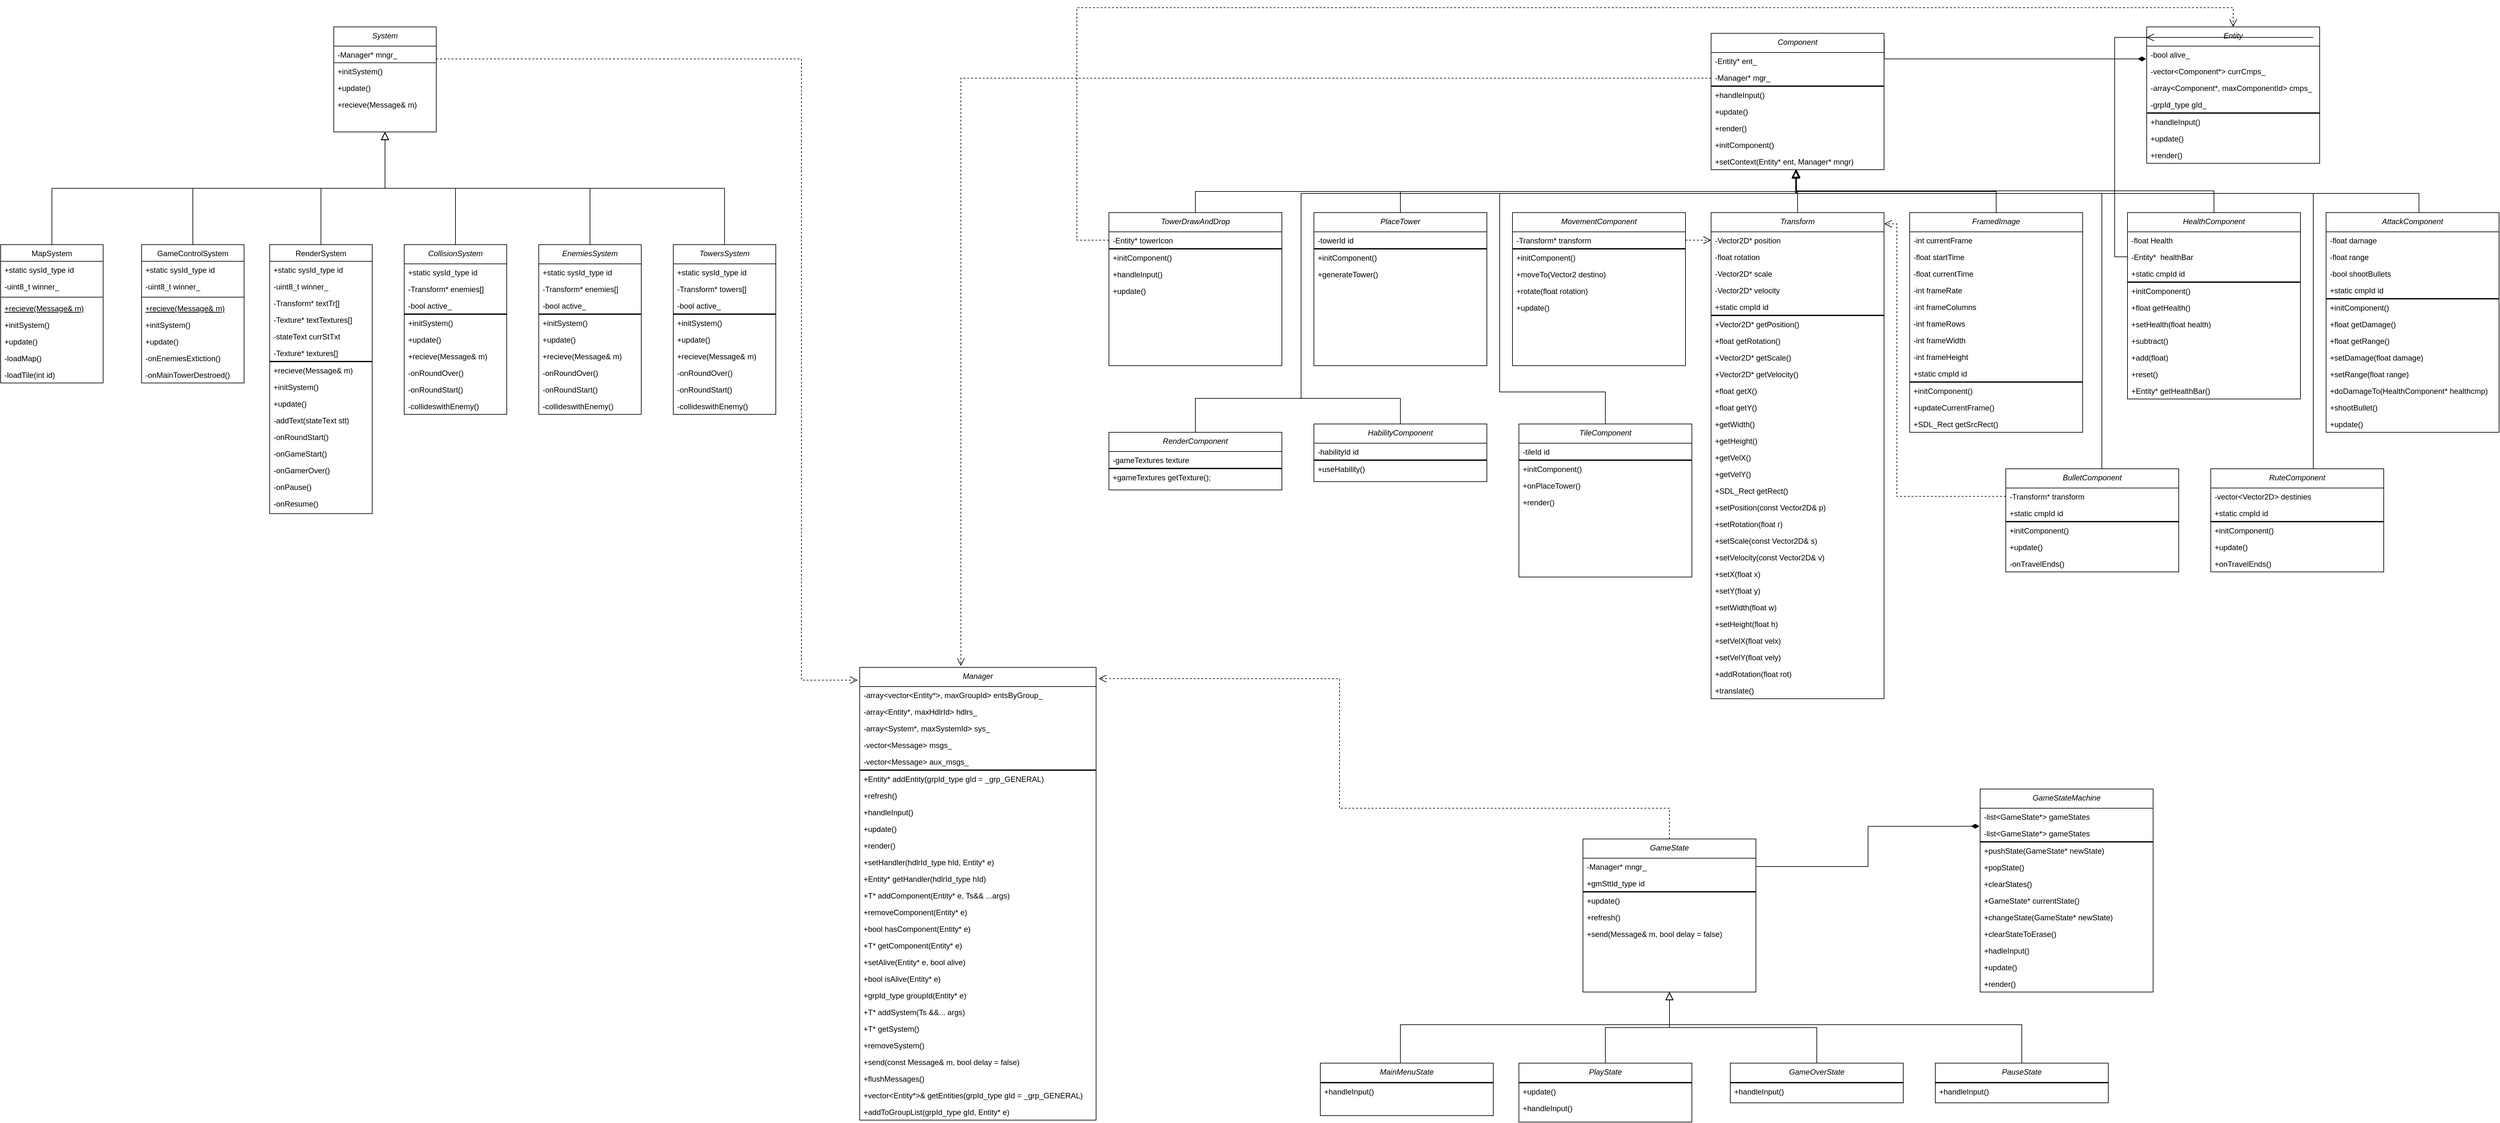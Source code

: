 <mxfile version="23.1.5" type="device">
  <diagram id="C5RBs43oDa-KdzZeNtuy" name="Page-1">
    <mxGraphModel dx="2860" dy="2364" grid="1" gridSize="10" guides="1" tooltips="1" connect="1" arrows="1" fold="1" page="1" pageScale="1" pageWidth="827" pageHeight="1169" math="0" shadow="0">
      <root>
        <mxCell id="WIyWlLk6GJQsqaUBKTNV-0" />
        <mxCell id="WIyWlLk6GJQsqaUBKTNV-1" parent="WIyWlLk6GJQsqaUBKTNV-0" />
        <mxCell id="G6Bq0T_JhJ_VnhZVB8g7-81" style="edgeStyle=orthogonalEdgeStyle;rounded=0;orthogonalLoop=1;jettySize=auto;html=1;entryX=-0.009;entryY=-0.385;entryDx=0;entryDy=0;entryPerimeter=0;dashed=1;endArrow=open;endFill=0;endSize=10;" parent="WIyWlLk6GJQsqaUBKTNV-1" source="zkfFHV4jXpPFQw0GAbJ--0" target="G6Bq0T_JhJ_VnhZVB8g7-22" edge="1">
          <mxGeometry relative="1" as="geometry">
            <Array as="points">
              <mxPoint x="1150" y="70" />
              <mxPoint x="1150" y="1040" />
            </Array>
          </mxGeometry>
        </mxCell>
        <mxCell id="zkfFHV4jXpPFQw0GAbJ--0" value="System" style="swimlane;fontStyle=2;align=center;verticalAlign=top;childLayout=stackLayout;horizontal=1;startSize=30;horizontalStack=0;resizeParent=1;resizeLast=0;collapsible=1;marginBottom=0;rounded=0;shadow=0;strokeWidth=1;" parent="WIyWlLk6GJQsqaUBKTNV-1" vertex="1">
          <mxGeometry x="420" y="20" width="160" height="164" as="geometry">
            <mxRectangle x="220" y="120" width="160" height="26" as="alternateBounds" />
          </mxGeometry>
        </mxCell>
        <mxCell id="8TV9mCil5T5AzZmrMEOW-24" value="-Manager* mngr_" style="text;align=left;verticalAlign=top;spacingLeft=4;spacingRight=4;overflow=hidden;rotatable=0;points=[[0,0.5],[1,0.5]];portConstraint=eastwest;container=0;strokeColor=default;" parent="zkfFHV4jXpPFQw0GAbJ--0" vertex="1">
          <mxGeometry y="30" width="160" height="26" as="geometry" />
        </mxCell>
        <mxCell id="zkfFHV4jXpPFQw0GAbJ--5" value="+initSystem()" style="text;align=left;verticalAlign=top;spacingLeft=4;spacingRight=4;overflow=hidden;rotatable=0;points=[[0,0.5],[1,0.5]];portConstraint=eastwest;" parent="zkfFHV4jXpPFQw0GAbJ--0" vertex="1">
          <mxGeometry y="56" width="160" height="26" as="geometry" />
        </mxCell>
        <mxCell id="8TV9mCil5T5AzZmrMEOW-4" value="+update()" style="text;align=left;verticalAlign=top;spacingLeft=4;spacingRight=4;overflow=hidden;rotatable=0;points=[[0,0.5],[1,0.5]];portConstraint=eastwest;" parent="zkfFHV4jXpPFQw0GAbJ--0" vertex="1">
          <mxGeometry y="82" width="160" height="26" as="geometry" />
        </mxCell>
        <mxCell id="8TV9mCil5T5AzZmrMEOW-5" value="+recieve(Message&amp; m)" style="text;align=left;verticalAlign=top;spacingLeft=4;spacingRight=4;overflow=hidden;rotatable=0;points=[[0,0.5],[1,0.5]];portConstraint=eastwest;" parent="zkfFHV4jXpPFQw0GAbJ--0" vertex="1">
          <mxGeometry y="108" width="160" height="26" as="geometry" />
        </mxCell>
        <mxCell id="zkfFHV4jXpPFQw0GAbJ--6" value="GameControlSystem" style="swimlane;fontStyle=0;align=center;verticalAlign=top;childLayout=stackLayout;horizontal=1;startSize=26;horizontalStack=0;resizeParent=1;resizeLast=0;collapsible=1;marginBottom=0;rounded=0;shadow=0;strokeWidth=1;" parent="WIyWlLk6GJQsqaUBKTNV-1" vertex="1">
          <mxGeometry x="120" y="360" width="160" height="216" as="geometry">
            <mxRectangle x="130" y="380" width="160" height="26" as="alternateBounds" />
          </mxGeometry>
        </mxCell>
        <mxCell id="zkfFHV4jXpPFQw0GAbJ--7" value="+static sysId_type id" style="text;align=left;verticalAlign=top;spacingLeft=4;spacingRight=4;overflow=hidden;rotatable=0;points=[[0,0.5],[1,0.5]];portConstraint=eastwest;" parent="zkfFHV4jXpPFQw0GAbJ--6" vertex="1">
          <mxGeometry y="26" width="160" height="26" as="geometry" />
        </mxCell>
        <mxCell id="zkfFHV4jXpPFQw0GAbJ--8" value="-uint8_t winner_" style="text;align=left;verticalAlign=top;spacingLeft=4;spacingRight=4;overflow=hidden;rotatable=0;points=[[0,0.5],[1,0.5]];portConstraint=eastwest;rounded=0;shadow=0;html=0;" parent="zkfFHV4jXpPFQw0GAbJ--6" vertex="1">
          <mxGeometry y="52" width="160" height="26" as="geometry" />
        </mxCell>
        <mxCell id="zkfFHV4jXpPFQw0GAbJ--9" value="" style="line;html=1;strokeWidth=1;align=left;verticalAlign=middle;spacingTop=-1;spacingLeft=3;spacingRight=3;rotatable=0;labelPosition=right;points=[];portConstraint=eastwest;" parent="zkfFHV4jXpPFQw0GAbJ--6" vertex="1">
          <mxGeometry y="78" width="160" height="8" as="geometry" />
        </mxCell>
        <mxCell id="zkfFHV4jXpPFQw0GAbJ--10" value="+recieve(Message&amp; m)" style="text;align=left;verticalAlign=top;spacingLeft=4;spacingRight=4;overflow=hidden;rotatable=0;points=[[0,0.5],[1,0.5]];portConstraint=eastwest;fontStyle=4" parent="zkfFHV4jXpPFQw0GAbJ--6" vertex="1">
          <mxGeometry y="86" width="160" height="26" as="geometry" />
        </mxCell>
        <mxCell id="zkfFHV4jXpPFQw0GAbJ--11" value="+initSystem()" style="text;align=left;verticalAlign=top;spacingLeft=4;spacingRight=4;overflow=hidden;rotatable=0;points=[[0,0.5],[1,0.5]];portConstraint=eastwest;" parent="zkfFHV4jXpPFQw0GAbJ--6" vertex="1">
          <mxGeometry y="112" width="160" height="26" as="geometry" />
        </mxCell>
        <mxCell id="8TV9mCil5T5AzZmrMEOW-25" value="+update()" style="text;align=left;verticalAlign=top;spacingLeft=4;spacingRight=4;overflow=hidden;rotatable=0;points=[[0,0.5],[1,0.5]];portConstraint=eastwest;" parent="zkfFHV4jXpPFQw0GAbJ--6" vertex="1">
          <mxGeometry y="138" width="160" height="26" as="geometry" />
        </mxCell>
        <mxCell id="8TV9mCil5T5AzZmrMEOW-26" value="-onEnemiesExtiction()" style="text;align=left;verticalAlign=top;spacingLeft=4;spacingRight=4;overflow=hidden;rotatable=0;points=[[0,0.5],[1,0.5]];portConstraint=eastwest;" parent="zkfFHV4jXpPFQw0GAbJ--6" vertex="1">
          <mxGeometry y="164" width="160" height="26" as="geometry" />
        </mxCell>
        <mxCell id="8TV9mCil5T5AzZmrMEOW-27" value="-onMainTowerDestroed()" style="text;align=left;verticalAlign=top;spacingLeft=4;spacingRight=4;overflow=hidden;rotatable=0;points=[[0,0.5],[1,0.5]];portConstraint=eastwest;" parent="zkfFHV4jXpPFQw0GAbJ--6" vertex="1">
          <mxGeometry y="190" width="160" height="26" as="geometry" />
        </mxCell>
        <mxCell id="zkfFHV4jXpPFQw0GAbJ--12" value="" style="endArrow=block;endSize=10;endFill=0;shadow=0;strokeWidth=1;rounded=0;edgeStyle=elbowEdgeStyle;elbow=vertical;" parent="WIyWlLk6GJQsqaUBKTNV-1" source="zkfFHV4jXpPFQw0GAbJ--6" target="zkfFHV4jXpPFQw0GAbJ--0" edge="1">
          <mxGeometry width="160" relative="1" as="geometry">
            <mxPoint x="200" y="203" as="sourcePoint" />
            <mxPoint x="200" y="203" as="targetPoint" />
          </mxGeometry>
        </mxCell>
        <mxCell id="zkfFHV4jXpPFQw0GAbJ--13" value="RenderSystem" style="swimlane;fontStyle=0;align=center;verticalAlign=top;childLayout=stackLayout;horizontal=1;startSize=26;horizontalStack=0;resizeParent=1;resizeLast=0;collapsible=1;marginBottom=0;rounded=0;shadow=0;strokeWidth=1;" parent="WIyWlLk6GJQsqaUBKTNV-1" vertex="1">
          <mxGeometry x="320" y="360" width="160" height="420" as="geometry">
            <mxRectangle x="340" y="380" width="170" height="26" as="alternateBounds" />
          </mxGeometry>
        </mxCell>
        <mxCell id="zkfFHV4jXpPFQw0GAbJ--14" value="+static sysId_type id" style="text;align=left;verticalAlign=top;spacingLeft=4;spacingRight=4;overflow=hidden;rotatable=0;points=[[0,0.5],[1,0.5]];portConstraint=eastwest;strokeColor=none;" parent="zkfFHV4jXpPFQw0GAbJ--13" vertex="1">
          <mxGeometry y="26" width="160" height="26" as="geometry" />
        </mxCell>
        <mxCell id="8TV9mCil5T5AzZmrMEOW-31" value="-uint8_t winner_" style="text;align=left;verticalAlign=top;spacingLeft=4;spacingRight=4;overflow=hidden;rotatable=0;points=[[0,0.5],[1,0.5]];portConstraint=eastwest;strokeColor=none;" parent="zkfFHV4jXpPFQw0GAbJ--13" vertex="1">
          <mxGeometry y="52" width="160" height="26" as="geometry" />
        </mxCell>
        <mxCell id="8TV9mCil5T5AzZmrMEOW-32" value="-Transform* textTr[]" style="text;align=left;verticalAlign=top;spacingLeft=4;spacingRight=4;overflow=hidden;rotatable=0;points=[[0,0.5],[1,0.5]];portConstraint=eastwest;strokeColor=none;" parent="zkfFHV4jXpPFQw0GAbJ--13" vertex="1">
          <mxGeometry y="78" width="160" height="26" as="geometry" />
        </mxCell>
        <mxCell id="8TV9mCil5T5AzZmrMEOW-34" value="-Texture* textTextures[]" style="text;align=left;verticalAlign=top;spacingLeft=4;spacingRight=4;overflow=hidden;rotatable=0;points=[[0,0.5],[1,0.5]];portConstraint=eastwest;strokeColor=none;" parent="zkfFHV4jXpPFQw0GAbJ--13" vertex="1">
          <mxGeometry y="104" width="160" height="26" as="geometry" />
        </mxCell>
        <mxCell id="8TV9mCil5T5AzZmrMEOW-36" value="-stateText currStTxt" style="text;align=left;verticalAlign=top;spacingLeft=4;spacingRight=4;overflow=hidden;rotatable=0;points=[[0,0.5],[1,0.5]];portConstraint=eastwest;strokeColor=none;" parent="zkfFHV4jXpPFQw0GAbJ--13" vertex="1">
          <mxGeometry y="130" width="160" height="26" as="geometry" />
        </mxCell>
        <mxCell id="8TV9mCil5T5AzZmrMEOW-37" value="-Texture* textures[]" style="text;align=left;verticalAlign=top;spacingLeft=4;spacingRight=4;overflow=hidden;rotatable=0;points=[[0,0.5],[1,0.5]];portConstraint=eastwest;strokeColor=none;fillColor=none;" parent="zkfFHV4jXpPFQw0GAbJ--13" vertex="1">
          <mxGeometry y="156" width="160" height="26" as="geometry" />
        </mxCell>
        <mxCell id="8TV9mCil5T5AzZmrMEOW-51" value="" style="text;align=left;verticalAlign=middle;spacingLeft=3;spacingRight=3;overflow=hidden;rotatable=0;points=[[0,0.5],[1,0.5]];portConstraint=eastwest;strokeColor=default;fillColor=default;html=1;labelBackgroundColor=default;labelPosition=right;verticalLabelPosition=middle;spacingTop=-1;" parent="zkfFHV4jXpPFQw0GAbJ--13" vertex="1">
          <mxGeometry y="182" width="160" height="1" as="geometry" />
        </mxCell>
        <mxCell id="8TV9mCil5T5AzZmrMEOW-52" value="+recieve(Message&amp; m)" style="text;align=left;verticalAlign=top;spacingLeft=4;spacingRight=4;overflow=hidden;rotatable=0;points=[[0,0.5],[1,0.5]];portConstraint=eastwest;strokeColor=none;fillColor=none;labelBackgroundColor=none;labelPosition=center;verticalLabelPosition=middle;spacingTop=0;" parent="zkfFHV4jXpPFQw0GAbJ--13" vertex="1">
          <mxGeometry y="183" width="160" height="26" as="geometry" />
        </mxCell>
        <mxCell id="8TV9mCil5T5AzZmrMEOW-54" value="+initSystem()" style="text;align=left;verticalAlign=top;spacingLeft=4;spacingRight=4;overflow=hidden;rotatable=0;points=[[0,0.5],[1,0.5]];portConstraint=eastwest;strokeColor=none;fillColor=none;labelBackgroundColor=none;labelPosition=center;verticalLabelPosition=middle;spacingTop=0;" parent="zkfFHV4jXpPFQw0GAbJ--13" vertex="1">
          <mxGeometry y="209" width="160" height="26" as="geometry" />
        </mxCell>
        <mxCell id="8TV9mCil5T5AzZmrMEOW-53" value="+update()" style="text;align=left;verticalAlign=top;spacingLeft=4;spacingRight=4;overflow=hidden;rotatable=0;points=[[0,0.5],[1,0.5]];portConstraint=eastwest;strokeColor=none;fillColor=none;labelBackgroundColor=none;labelPosition=center;verticalLabelPosition=middle;spacingTop=0;" parent="zkfFHV4jXpPFQw0GAbJ--13" vertex="1">
          <mxGeometry y="235" width="160" height="26" as="geometry" />
        </mxCell>
        <mxCell id="8TV9mCil5T5AzZmrMEOW-55" value="-addText(stateText stt)" style="text;align=left;verticalAlign=top;spacingLeft=4;spacingRight=4;overflow=hidden;rotatable=0;points=[[0,0.5],[1,0.5]];portConstraint=eastwest;strokeColor=none;fillColor=none;labelBackgroundColor=none;labelPosition=center;verticalLabelPosition=middle;spacingTop=0;" parent="zkfFHV4jXpPFQw0GAbJ--13" vertex="1">
          <mxGeometry y="261" width="160" height="26" as="geometry" />
        </mxCell>
        <mxCell id="8TV9mCil5T5AzZmrMEOW-57" value="-onRoundStart()" style="text;align=left;verticalAlign=top;spacingLeft=4;spacingRight=4;overflow=hidden;rotatable=0;points=[[0,0.5],[1,0.5]];portConstraint=eastwest;strokeColor=none;fillColor=none;labelBackgroundColor=none;labelPosition=center;verticalLabelPosition=middle;spacingTop=0;" parent="zkfFHV4jXpPFQw0GAbJ--13" vertex="1">
          <mxGeometry y="287" width="160" height="26" as="geometry" />
        </mxCell>
        <mxCell id="8TV9mCil5T5AzZmrMEOW-58" value="-onGameStart()" style="text;align=left;verticalAlign=top;spacingLeft=4;spacingRight=4;overflow=hidden;rotatable=0;points=[[0,0.5],[1,0.5]];portConstraint=eastwest;strokeColor=none;fillColor=none;labelBackgroundColor=none;labelPosition=center;verticalLabelPosition=middle;spacingTop=0;" parent="zkfFHV4jXpPFQw0GAbJ--13" vertex="1">
          <mxGeometry y="313" width="160" height="26" as="geometry" />
        </mxCell>
        <mxCell id="8TV9mCil5T5AzZmrMEOW-59" value="-onGamerOver()" style="text;align=left;verticalAlign=top;spacingLeft=4;spacingRight=4;overflow=hidden;rotatable=0;points=[[0,0.5],[1,0.5]];portConstraint=eastwest;strokeColor=none;fillColor=none;labelBackgroundColor=none;labelPosition=center;verticalLabelPosition=middle;spacingTop=0;" parent="zkfFHV4jXpPFQw0GAbJ--13" vertex="1">
          <mxGeometry y="339" width="160" height="26" as="geometry" />
        </mxCell>
        <mxCell id="8TV9mCil5T5AzZmrMEOW-60" value="-onPause()" style="text;align=left;verticalAlign=top;spacingLeft=4;spacingRight=4;overflow=hidden;rotatable=0;points=[[0,0.5],[1,0.5]];portConstraint=eastwest;strokeColor=none;fillColor=none;labelBackgroundColor=none;labelPosition=center;verticalLabelPosition=middle;spacingTop=0;" parent="zkfFHV4jXpPFQw0GAbJ--13" vertex="1">
          <mxGeometry y="365" width="160" height="26" as="geometry" />
        </mxCell>
        <mxCell id="8TV9mCil5T5AzZmrMEOW-61" value="-onResume()" style="text;align=left;verticalAlign=top;spacingLeft=4;spacingRight=4;overflow=hidden;rotatable=0;points=[[0,0.5],[1,0.5]];portConstraint=eastwest;strokeColor=none;fillColor=none;labelBackgroundColor=none;labelPosition=center;verticalLabelPosition=middle;spacingTop=0;" parent="zkfFHV4jXpPFQw0GAbJ--13" vertex="1">
          <mxGeometry y="391" width="160" height="26" as="geometry" />
        </mxCell>
        <mxCell id="zkfFHV4jXpPFQw0GAbJ--16" value="" style="endArrow=block;endSize=10;endFill=0;shadow=0;strokeWidth=1;rounded=0;edgeStyle=elbowEdgeStyle;elbow=vertical;" parent="WIyWlLk6GJQsqaUBKTNV-1" source="zkfFHV4jXpPFQw0GAbJ--13" target="zkfFHV4jXpPFQw0GAbJ--0" edge="1">
          <mxGeometry width="160" relative="1" as="geometry">
            <mxPoint x="210" y="373" as="sourcePoint" />
            <mxPoint x="310" y="271" as="targetPoint" />
          </mxGeometry>
        </mxCell>
        <mxCell id="8TV9mCil5T5AzZmrMEOW-74" style="edgeStyle=elbowEdgeStyle;rounded=0;orthogonalLoop=1;jettySize=auto;html=1;entryX=0.5;entryY=1;entryDx=0;entryDy=0;endArrow=block;endFill=0;endSize=10;elbow=vertical;" parent="WIyWlLk6GJQsqaUBKTNV-1" source="8TV9mCil5T5AzZmrMEOW-64" target="zkfFHV4jXpPFQw0GAbJ--0" edge="1">
          <mxGeometry relative="1" as="geometry" />
        </mxCell>
        <mxCell id="8TV9mCil5T5AzZmrMEOW-64" value="CollisionSystem" style="swimlane;fontStyle=2;align=center;verticalAlign=top;childLayout=stackLayout;horizontal=1;startSize=30;horizontalStack=0;resizeParent=1;resizeLast=0;collapsible=1;marginBottom=0;rounded=0;shadow=0;strokeWidth=1;" parent="WIyWlLk6GJQsqaUBKTNV-1" vertex="1">
          <mxGeometry x="530" y="360" width="160" height="265" as="geometry">
            <mxRectangle x="220" y="120" width="160" height="26" as="alternateBounds" />
          </mxGeometry>
        </mxCell>
        <mxCell id="8TV9mCil5T5AzZmrMEOW-79" value="+static sysId_type id" style="text;align=left;verticalAlign=top;spacingLeft=4;spacingRight=4;overflow=hidden;rotatable=0;points=[[0,0.5],[1,0.5]];portConstraint=eastwest;container=0;strokeColor=none;" parent="8TV9mCil5T5AzZmrMEOW-64" vertex="1">
          <mxGeometry y="30" width="160" height="26" as="geometry" />
        </mxCell>
        <mxCell id="8TV9mCil5T5AzZmrMEOW-65" value="-Transform* enemies[]" style="text;align=left;verticalAlign=top;spacingLeft=4;spacingRight=4;overflow=hidden;rotatable=0;points=[[0,0.5],[1,0.5]];portConstraint=eastwest;container=0;strokeColor=none;" parent="8TV9mCil5T5AzZmrMEOW-64" vertex="1">
          <mxGeometry y="56" width="160" height="26" as="geometry" />
        </mxCell>
        <mxCell id="8TV9mCil5T5AzZmrMEOW-76" value="-bool active_" style="text;align=left;verticalAlign=top;spacingLeft=4;spacingRight=4;overflow=hidden;rotatable=0;points=[[0,0.5],[1,0.5]];portConstraint=eastwest;container=0;strokeColor=none;" parent="8TV9mCil5T5AzZmrMEOW-64" vertex="1">
          <mxGeometry y="82" width="160" height="26" as="geometry" />
        </mxCell>
        <mxCell id="8TV9mCil5T5AzZmrMEOW-77" style="text;align=left;verticalAlign=top;spacingLeft=4;spacingRight=4;overflow=hidden;rotatable=0;points=[[0,0.5],[1,0.5]];portConstraint=eastwest;container=0;strokeColor=default;fontSize=12;" parent="8TV9mCil5T5AzZmrMEOW-64" vertex="1">
          <mxGeometry y="108" width="160" height="1" as="geometry" />
        </mxCell>
        <mxCell id="8TV9mCil5T5AzZmrMEOW-66" value="+initSystem()" style="text;align=left;verticalAlign=top;spacingLeft=4;spacingRight=4;overflow=hidden;rotatable=0;points=[[0,0.5],[1,0.5]];portConstraint=eastwest;" parent="8TV9mCil5T5AzZmrMEOW-64" vertex="1">
          <mxGeometry y="109" width="160" height="26" as="geometry" />
        </mxCell>
        <mxCell id="8TV9mCil5T5AzZmrMEOW-67" value="+update()" style="text;align=left;verticalAlign=top;spacingLeft=4;spacingRight=4;overflow=hidden;rotatable=0;points=[[0,0.5],[1,0.5]];portConstraint=eastwest;" parent="8TV9mCil5T5AzZmrMEOW-64" vertex="1">
          <mxGeometry y="135" width="160" height="26" as="geometry" />
        </mxCell>
        <mxCell id="8TV9mCil5T5AzZmrMEOW-68" value="+recieve(Message&amp; m)" style="text;align=left;verticalAlign=top;spacingLeft=4;spacingRight=4;overflow=hidden;rotatable=0;points=[[0,0.5],[1,0.5]];portConstraint=eastwest;" parent="8TV9mCil5T5AzZmrMEOW-64" vertex="1">
          <mxGeometry y="161" width="160" height="26" as="geometry" />
        </mxCell>
        <mxCell id="8TV9mCil5T5AzZmrMEOW-80" value="-onRoundOver()" style="text;align=left;verticalAlign=top;spacingLeft=4;spacingRight=4;overflow=hidden;rotatable=0;points=[[0,0.5],[1,0.5]];portConstraint=eastwest;" parent="8TV9mCil5T5AzZmrMEOW-64" vertex="1">
          <mxGeometry y="187" width="160" height="26" as="geometry" />
        </mxCell>
        <mxCell id="8TV9mCil5T5AzZmrMEOW-81" value="-onRoundStart()" style="text;align=left;verticalAlign=top;spacingLeft=4;spacingRight=4;overflow=hidden;rotatable=0;points=[[0,0.5],[1,0.5]];portConstraint=eastwest;" parent="8TV9mCil5T5AzZmrMEOW-64" vertex="1">
          <mxGeometry y="213" width="160" height="26" as="geometry" />
        </mxCell>
        <mxCell id="8TV9mCil5T5AzZmrMEOW-82" value="-collideswithEnemy()" style="text;align=left;verticalAlign=top;spacingLeft=4;spacingRight=4;overflow=hidden;rotatable=0;points=[[0,0.5],[1,0.5]];portConstraint=eastwest;" parent="8TV9mCil5T5AzZmrMEOW-64" vertex="1">
          <mxGeometry y="239" width="160" height="26" as="geometry" />
        </mxCell>
        <mxCell id="8TV9mCil5T5AzZmrMEOW-94" value="&lt;br&gt;" style="edgeStyle=elbowEdgeStyle;rounded=0;orthogonalLoop=1;jettySize=auto;html=1;fontSize=11;endSize=10;endArrow=block;endFill=0;elbow=vertical;entryX=0.5;entryY=1;entryDx=0;entryDy=0;" parent="WIyWlLk6GJQsqaUBKTNV-1" source="8TV9mCil5T5AzZmrMEOW-83" target="zkfFHV4jXpPFQw0GAbJ--0" edge="1">
          <mxGeometry relative="1" as="geometry">
            <mxPoint x="590" y="210" as="targetPoint" />
            <Array as="points" />
          </mxGeometry>
        </mxCell>
        <mxCell id="8TV9mCil5T5AzZmrMEOW-83" value="EnemiesSystem" style="swimlane;fontStyle=2;align=center;verticalAlign=top;childLayout=stackLayout;horizontal=1;startSize=30;horizontalStack=0;resizeParent=1;resizeLast=0;collapsible=1;marginBottom=0;rounded=0;shadow=0;strokeWidth=1;" parent="WIyWlLk6GJQsqaUBKTNV-1" vertex="1">
          <mxGeometry x="740" y="360" width="160" height="265" as="geometry">
            <mxRectangle x="220" y="120" width="160" height="26" as="alternateBounds" />
          </mxGeometry>
        </mxCell>
        <mxCell id="8TV9mCil5T5AzZmrMEOW-84" value="+static sysId_type id" style="text;align=left;verticalAlign=top;spacingLeft=4;spacingRight=4;overflow=hidden;rotatable=0;points=[[0,0.5],[1,0.5]];portConstraint=eastwest;container=0;strokeColor=none;" parent="8TV9mCil5T5AzZmrMEOW-83" vertex="1">
          <mxGeometry y="30" width="160" height="26" as="geometry" />
        </mxCell>
        <mxCell id="8TV9mCil5T5AzZmrMEOW-85" value="-Transform* enemies[]" style="text;align=left;verticalAlign=top;spacingLeft=4;spacingRight=4;overflow=hidden;rotatable=0;points=[[0,0.5],[1,0.5]];portConstraint=eastwest;container=0;strokeColor=none;" parent="8TV9mCil5T5AzZmrMEOW-83" vertex="1">
          <mxGeometry y="56" width="160" height="26" as="geometry" />
        </mxCell>
        <mxCell id="8TV9mCil5T5AzZmrMEOW-86" value="-bool active_" style="text;align=left;verticalAlign=top;spacingLeft=4;spacingRight=4;overflow=hidden;rotatable=0;points=[[0,0.5],[1,0.5]];portConstraint=eastwest;container=0;strokeColor=none;" parent="8TV9mCil5T5AzZmrMEOW-83" vertex="1">
          <mxGeometry y="82" width="160" height="26" as="geometry" />
        </mxCell>
        <mxCell id="8TV9mCil5T5AzZmrMEOW-87" style="text;align=left;verticalAlign=top;spacingLeft=4;spacingRight=4;overflow=hidden;rotatable=0;points=[[0,0.5],[1,0.5]];portConstraint=eastwest;container=0;strokeColor=default;fontSize=12;" parent="8TV9mCil5T5AzZmrMEOW-83" vertex="1">
          <mxGeometry y="108" width="160" height="1" as="geometry" />
        </mxCell>
        <mxCell id="8TV9mCil5T5AzZmrMEOW-88" value="+initSystem()" style="text;align=left;verticalAlign=top;spacingLeft=4;spacingRight=4;overflow=hidden;rotatable=0;points=[[0,0.5],[1,0.5]];portConstraint=eastwest;" parent="8TV9mCil5T5AzZmrMEOW-83" vertex="1">
          <mxGeometry y="109" width="160" height="26" as="geometry" />
        </mxCell>
        <mxCell id="8TV9mCil5T5AzZmrMEOW-89" value="+update()" style="text;align=left;verticalAlign=top;spacingLeft=4;spacingRight=4;overflow=hidden;rotatable=0;points=[[0,0.5],[1,0.5]];portConstraint=eastwest;" parent="8TV9mCil5T5AzZmrMEOW-83" vertex="1">
          <mxGeometry y="135" width="160" height="26" as="geometry" />
        </mxCell>
        <mxCell id="8TV9mCil5T5AzZmrMEOW-90" value="+recieve(Message&amp; m)" style="text;align=left;verticalAlign=top;spacingLeft=4;spacingRight=4;overflow=hidden;rotatable=0;points=[[0,0.5],[1,0.5]];portConstraint=eastwest;" parent="8TV9mCil5T5AzZmrMEOW-83" vertex="1">
          <mxGeometry y="161" width="160" height="26" as="geometry" />
        </mxCell>
        <mxCell id="8TV9mCil5T5AzZmrMEOW-91" value="-onRoundOver()" style="text;align=left;verticalAlign=top;spacingLeft=4;spacingRight=4;overflow=hidden;rotatable=0;points=[[0,0.5],[1,0.5]];portConstraint=eastwest;" parent="8TV9mCil5T5AzZmrMEOW-83" vertex="1">
          <mxGeometry y="187" width="160" height="26" as="geometry" />
        </mxCell>
        <mxCell id="8TV9mCil5T5AzZmrMEOW-92" value="-onRoundStart()" style="text;align=left;verticalAlign=top;spacingLeft=4;spacingRight=4;overflow=hidden;rotatable=0;points=[[0,0.5],[1,0.5]];portConstraint=eastwest;" parent="8TV9mCil5T5AzZmrMEOW-83" vertex="1">
          <mxGeometry y="213" width="160" height="26" as="geometry" />
        </mxCell>
        <mxCell id="8TV9mCil5T5AzZmrMEOW-93" value="-collideswithEnemy()" style="text;align=left;verticalAlign=top;spacingLeft=4;spacingRight=4;overflow=hidden;rotatable=0;points=[[0,0.5],[1,0.5]];portConstraint=eastwest;" parent="8TV9mCil5T5AzZmrMEOW-83" vertex="1">
          <mxGeometry y="239" width="160" height="26" as="geometry" />
        </mxCell>
        <mxCell id="8TV9mCil5T5AzZmrMEOW-106" style="edgeStyle=elbowEdgeStyle;rounded=0;orthogonalLoop=1;jettySize=auto;html=1;entryX=0.5;entryY=1;entryDx=0;entryDy=0;endSize=10;endArrow=block;endFill=0;elbow=vertical;" parent="WIyWlLk6GJQsqaUBKTNV-1" source="8TV9mCil5T5AzZmrMEOW-95" target="zkfFHV4jXpPFQw0GAbJ--0" edge="1">
          <mxGeometry relative="1" as="geometry" />
        </mxCell>
        <mxCell id="8TV9mCil5T5AzZmrMEOW-95" value="TowersSystem" style="swimlane;fontStyle=2;align=center;verticalAlign=top;childLayout=stackLayout;horizontal=1;startSize=30;horizontalStack=0;resizeParent=1;resizeLast=0;collapsible=1;marginBottom=0;rounded=0;shadow=0;strokeWidth=1;" parent="WIyWlLk6GJQsqaUBKTNV-1" vertex="1">
          <mxGeometry x="950" y="360" width="160" height="265" as="geometry">
            <mxRectangle x="220" y="120" width="160" height="26" as="alternateBounds" />
          </mxGeometry>
        </mxCell>
        <mxCell id="8TV9mCil5T5AzZmrMEOW-96" value="+static sysId_type id" style="text;align=left;verticalAlign=top;spacingLeft=4;spacingRight=4;overflow=hidden;rotatable=0;points=[[0,0.5],[1,0.5]];portConstraint=eastwest;container=0;strokeColor=none;" parent="8TV9mCil5T5AzZmrMEOW-95" vertex="1">
          <mxGeometry y="30" width="160" height="26" as="geometry" />
        </mxCell>
        <mxCell id="8TV9mCil5T5AzZmrMEOW-97" value="-Transform* towers[]" style="text;align=left;verticalAlign=top;spacingLeft=4;spacingRight=4;overflow=hidden;rotatable=0;points=[[0,0.5],[1,0.5]];portConstraint=eastwest;container=0;strokeColor=none;" parent="8TV9mCil5T5AzZmrMEOW-95" vertex="1">
          <mxGeometry y="56" width="160" height="26" as="geometry" />
        </mxCell>
        <mxCell id="8TV9mCil5T5AzZmrMEOW-98" value="-bool active_" style="text;align=left;verticalAlign=top;spacingLeft=4;spacingRight=4;overflow=hidden;rotatable=0;points=[[0,0.5],[1,0.5]];portConstraint=eastwest;container=0;strokeColor=none;" parent="8TV9mCil5T5AzZmrMEOW-95" vertex="1">
          <mxGeometry y="82" width="160" height="26" as="geometry" />
        </mxCell>
        <mxCell id="8TV9mCil5T5AzZmrMEOW-99" style="text;align=left;verticalAlign=top;spacingLeft=4;spacingRight=4;overflow=hidden;rotatable=0;points=[[0,0.5],[1,0.5]];portConstraint=eastwest;container=0;strokeColor=default;fontSize=12;" parent="8TV9mCil5T5AzZmrMEOW-95" vertex="1">
          <mxGeometry y="108" width="160" height="1" as="geometry" />
        </mxCell>
        <mxCell id="8TV9mCil5T5AzZmrMEOW-100" value="+initSystem()" style="text;align=left;verticalAlign=top;spacingLeft=4;spacingRight=4;overflow=hidden;rotatable=0;points=[[0,0.5],[1,0.5]];portConstraint=eastwest;" parent="8TV9mCil5T5AzZmrMEOW-95" vertex="1">
          <mxGeometry y="109" width="160" height="26" as="geometry" />
        </mxCell>
        <mxCell id="8TV9mCil5T5AzZmrMEOW-101" value="+update()" style="text;align=left;verticalAlign=top;spacingLeft=4;spacingRight=4;overflow=hidden;rotatable=0;points=[[0,0.5],[1,0.5]];portConstraint=eastwest;" parent="8TV9mCil5T5AzZmrMEOW-95" vertex="1">
          <mxGeometry y="135" width="160" height="26" as="geometry" />
        </mxCell>
        <mxCell id="8TV9mCil5T5AzZmrMEOW-102" value="+recieve(Message&amp; m)" style="text;align=left;verticalAlign=top;spacingLeft=4;spacingRight=4;overflow=hidden;rotatable=0;points=[[0,0.5],[1,0.5]];portConstraint=eastwest;" parent="8TV9mCil5T5AzZmrMEOW-95" vertex="1">
          <mxGeometry y="161" width="160" height="26" as="geometry" />
        </mxCell>
        <mxCell id="8TV9mCil5T5AzZmrMEOW-103" value="-onRoundOver()" style="text;align=left;verticalAlign=top;spacingLeft=4;spacingRight=4;overflow=hidden;rotatable=0;points=[[0,0.5],[1,0.5]];portConstraint=eastwest;" parent="8TV9mCil5T5AzZmrMEOW-95" vertex="1">
          <mxGeometry y="187" width="160" height="26" as="geometry" />
        </mxCell>
        <mxCell id="8TV9mCil5T5AzZmrMEOW-104" value="-onRoundStart()" style="text;align=left;verticalAlign=top;spacingLeft=4;spacingRight=4;overflow=hidden;rotatable=0;points=[[0,0.5],[1,0.5]];portConstraint=eastwest;" parent="8TV9mCil5T5AzZmrMEOW-95" vertex="1">
          <mxGeometry y="213" width="160" height="26" as="geometry" />
        </mxCell>
        <mxCell id="8TV9mCil5T5AzZmrMEOW-105" value="-collideswithEnemy()" style="text;align=left;verticalAlign=top;spacingLeft=4;spacingRight=4;overflow=hidden;rotatable=0;points=[[0,0.5],[1,0.5]];portConstraint=eastwest;" parent="8TV9mCil5T5AzZmrMEOW-95" vertex="1">
          <mxGeometry y="239" width="160" height="26" as="geometry" />
        </mxCell>
        <mxCell id="Eer2En0-CgxTH97DHm9t-0" value="Entity" style="swimlane;fontStyle=2;align=center;verticalAlign=top;childLayout=stackLayout;horizontal=1;startSize=30;horizontalStack=0;resizeParent=1;resizeLast=0;collapsible=1;marginBottom=0;rounded=0;shadow=0;strokeWidth=1;" parent="WIyWlLk6GJQsqaUBKTNV-1" vertex="1">
          <mxGeometry x="3250" y="20" width="270" height="213" as="geometry">
            <mxRectangle x="220" y="120" width="160" height="26" as="alternateBounds" />
          </mxGeometry>
        </mxCell>
        <mxCell id="Eer2En0-CgxTH97DHm9t-1" value="-bool alive_" style="text;align=left;verticalAlign=top;spacingLeft=4;spacingRight=4;overflow=hidden;rotatable=0;points=[[0,0.5],[1,0.5]];portConstraint=eastwest;container=0;strokeColor=none;" parent="Eer2En0-CgxTH97DHm9t-0" vertex="1">
          <mxGeometry y="30" width="270" height="26" as="geometry" />
        </mxCell>
        <mxCell id="Eer2En0-CgxTH97DHm9t-11" value="-vector&lt;Component*&gt; currCmps_&#x9;" style="text;align=left;verticalAlign=top;spacingLeft=4;spacingRight=4;overflow=hidden;rotatable=0;points=[[0,0.5],[1,0.5]];portConstraint=eastwest;container=0;strokeColor=none;" parent="Eer2En0-CgxTH97DHm9t-0" vertex="1">
          <mxGeometry y="56" width="270" height="26" as="geometry" />
        </mxCell>
        <mxCell id="Eer2En0-CgxTH97DHm9t-12" value="-array&lt;Component*, maxComponentId&gt; cmps_" style="text;align=left;verticalAlign=top;spacingLeft=4;spacingRight=4;overflow=hidden;rotatable=0;points=[[0,0.5],[1,0.5]];portConstraint=eastwest;container=0;strokeColor=none;" parent="Eer2En0-CgxTH97DHm9t-0" vertex="1">
          <mxGeometry y="82" width="270" height="26" as="geometry" />
        </mxCell>
        <mxCell id="Eer2En0-CgxTH97DHm9t-13" value="-grpId_type gId_" style="text;align=left;verticalAlign=top;spacingLeft=4;spacingRight=4;overflow=hidden;rotatable=0;points=[[0,0.5],[1,0.5]];portConstraint=eastwest;container=0;strokeColor=none;" parent="Eer2En0-CgxTH97DHm9t-0" vertex="1">
          <mxGeometry y="108" width="270" height="26" as="geometry" />
        </mxCell>
        <mxCell id="Eer2En0-CgxTH97DHm9t-10" style="text;align=left;verticalAlign=top;spacingLeft=4;spacingRight=4;overflow=hidden;rotatable=0;points=[[0,0.5],[1,0.5]];portConstraint=eastwest;container=0;strokeColor=default;" parent="Eer2En0-CgxTH97DHm9t-0" vertex="1">
          <mxGeometry y="134" width="270" height="1" as="geometry" />
        </mxCell>
        <mxCell id="Eer2En0-CgxTH97DHm9t-2" value="+handleInput()" style="text;align=left;verticalAlign=top;spacingLeft=4;spacingRight=4;overflow=hidden;rotatable=0;points=[[0,0.5],[1,0.5]];portConstraint=eastwest;" parent="Eer2En0-CgxTH97DHm9t-0" vertex="1">
          <mxGeometry y="135" width="270" height="26" as="geometry" />
        </mxCell>
        <mxCell id="Eer2En0-CgxTH97DHm9t-3" value="+update()" style="text;align=left;verticalAlign=top;spacingLeft=4;spacingRight=4;overflow=hidden;rotatable=0;points=[[0,0.5],[1,0.5]];portConstraint=eastwest;" parent="Eer2En0-CgxTH97DHm9t-0" vertex="1">
          <mxGeometry y="161" width="270" height="26" as="geometry" />
        </mxCell>
        <mxCell id="Eer2En0-CgxTH97DHm9t-4" value="+render()" style="text;align=left;verticalAlign=top;spacingLeft=4;spacingRight=4;overflow=hidden;rotatable=0;points=[[0,0.5],[1,0.5]];portConstraint=eastwest;" parent="Eer2En0-CgxTH97DHm9t-0" vertex="1">
          <mxGeometry y="187" width="270" height="26" as="geometry" />
        </mxCell>
        <mxCell id="G6Bq0T_JhJ_VnhZVB8g7-20" style="edgeStyle=orthogonalEdgeStyle;rounded=0;orthogonalLoop=1;jettySize=auto;html=1;endArrow=diamondThin;endFill=1;endSize=10;exitX=1.001;exitY=0.046;exitDx=0;exitDy=0;exitPerimeter=0;" parent="WIyWlLk6GJQsqaUBKTNV-1" source="Eer2En0-CgxTH97DHm9t-24" edge="1">
          <mxGeometry relative="1" as="geometry">
            <mxPoint x="3249" y="70" as="targetPoint" />
            <Array as="points">
              <mxPoint x="2840" y="70" />
              <mxPoint x="3249" y="70" />
            </Array>
          </mxGeometry>
        </mxCell>
        <mxCell id="G6Bq0T_JhJ_VnhZVB8g7-83" style="edgeStyle=orthogonalEdgeStyle;rounded=0;orthogonalLoop=1;jettySize=auto;html=1;entryX=0.428;entryY=-0.003;entryDx=0;entryDy=0;entryPerimeter=0;dashed=1;endArrow=open;endFill=0;endSize=10;" parent="WIyWlLk6GJQsqaUBKTNV-1" source="Eer2En0-CgxTH97DHm9t-24" target="G6Bq0T_JhJ_VnhZVB8g7-21" edge="1">
          <mxGeometry relative="1" as="geometry">
            <Array as="points">
              <mxPoint x="1399" y="100" />
            </Array>
          </mxGeometry>
        </mxCell>
        <mxCell id="Eer2En0-CgxTH97DHm9t-24" value="Component" style="swimlane;fontStyle=2;align=center;verticalAlign=top;childLayout=stackLayout;horizontal=1;startSize=30;horizontalStack=0;resizeParent=1;resizeLast=0;collapsible=1;marginBottom=0;rounded=0;shadow=0;strokeWidth=1;" parent="WIyWlLk6GJQsqaUBKTNV-1" vertex="1">
          <mxGeometry x="2570" y="30" width="270" height="213" as="geometry">
            <mxRectangle x="220" y="120" width="160" height="26" as="alternateBounds" />
          </mxGeometry>
        </mxCell>
        <mxCell id="Eer2En0-CgxTH97DHm9t-25" value="-Entity* ent_" style="text;align=left;verticalAlign=top;spacingLeft=4;spacingRight=4;overflow=hidden;rotatable=0;points=[[0,0.5],[1,0.5]];portConstraint=eastwest;container=0;strokeColor=none;" parent="Eer2En0-CgxTH97DHm9t-24" vertex="1">
          <mxGeometry y="30" width="270" height="26" as="geometry" />
        </mxCell>
        <mxCell id="Eer2En0-CgxTH97DHm9t-26" value="-Manager* mgr_" style="text;align=left;verticalAlign=top;spacingLeft=4;spacingRight=4;overflow=hidden;rotatable=0;points=[[0,0.5],[1,0.5]];portConstraint=eastwest;container=0;strokeColor=none;" parent="Eer2En0-CgxTH97DHm9t-24" vertex="1">
          <mxGeometry y="56" width="270" height="26" as="geometry" />
        </mxCell>
        <mxCell id="Eer2En0-CgxTH97DHm9t-29" style="text;align=left;verticalAlign=top;spacingLeft=4;spacingRight=4;overflow=hidden;rotatable=0;points=[[0,0.5],[1,0.5]];portConstraint=eastwest;container=0;strokeColor=default;" parent="Eer2En0-CgxTH97DHm9t-24" vertex="1">
          <mxGeometry y="82" width="270" height="1" as="geometry" />
        </mxCell>
        <mxCell id="Eer2En0-CgxTH97DHm9t-30" value="+handleInput()" style="text;align=left;verticalAlign=top;spacingLeft=4;spacingRight=4;overflow=hidden;rotatable=0;points=[[0,0.5],[1,0.5]];portConstraint=eastwest;" parent="Eer2En0-CgxTH97DHm9t-24" vertex="1">
          <mxGeometry y="83" width="270" height="26" as="geometry" />
        </mxCell>
        <mxCell id="Eer2En0-CgxTH97DHm9t-31" value="+update()" style="text;align=left;verticalAlign=top;spacingLeft=4;spacingRight=4;overflow=hidden;rotatable=0;points=[[0,0.5],[1,0.5]];portConstraint=eastwest;" parent="Eer2En0-CgxTH97DHm9t-24" vertex="1">
          <mxGeometry y="109" width="270" height="26" as="geometry" />
        </mxCell>
        <mxCell id="Eer2En0-CgxTH97DHm9t-32" value="+render()" style="text;align=left;verticalAlign=top;spacingLeft=4;spacingRight=4;overflow=hidden;rotatable=0;points=[[0,0.5],[1,0.5]];portConstraint=eastwest;" parent="Eer2En0-CgxTH97DHm9t-24" vertex="1">
          <mxGeometry y="135" width="270" height="26" as="geometry" />
        </mxCell>
        <mxCell id="Eer2En0-CgxTH97DHm9t-33" value="+initComponent()" style="text;align=left;verticalAlign=top;spacingLeft=4;spacingRight=4;overflow=hidden;rotatable=0;points=[[0,0.5],[1,0.5]];portConstraint=eastwest;" parent="Eer2En0-CgxTH97DHm9t-24" vertex="1">
          <mxGeometry y="161" width="270" height="26" as="geometry" />
        </mxCell>
        <mxCell id="Eer2En0-CgxTH97DHm9t-34" value="+setContext(Entity* ent, Manager* mngr)" style="text;align=left;verticalAlign=top;spacingLeft=4;spacingRight=4;overflow=hidden;rotatable=0;points=[[0,0.5],[1,0.5]];portConstraint=eastwest;" parent="Eer2En0-CgxTH97DHm9t-24" vertex="1">
          <mxGeometry y="187" width="270" height="26" as="geometry" />
        </mxCell>
        <mxCell id="Eer2En0-CgxTH97DHm9t-35" value="TowerDrawAndDrop" style="swimlane;fontStyle=2;align=center;verticalAlign=top;childLayout=stackLayout;horizontal=1;startSize=30;horizontalStack=0;resizeParent=1;resizeLast=0;collapsible=1;marginBottom=0;rounded=0;shadow=0;strokeWidth=1;" parent="WIyWlLk6GJQsqaUBKTNV-1" vertex="1">
          <mxGeometry x="1630" y="310" width="270" height="239" as="geometry">
            <mxRectangle x="220" y="120" width="160" height="26" as="alternateBounds" />
          </mxGeometry>
        </mxCell>
        <mxCell id="Eer2En0-CgxTH97DHm9t-36" value="-Entity* towerIcon" style="text;align=left;verticalAlign=top;spacingLeft=4;spacingRight=4;overflow=hidden;rotatable=0;points=[[0,0.5],[1,0.5]];portConstraint=eastwest;container=0;strokeColor=none;" parent="Eer2En0-CgxTH97DHm9t-35" vertex="1">
          <mxGeometry y="30" width="270" height="26" as="geometry" />
        </mxCell>
        <mxCell id="Eer2En0-CgxTH97DHm9t-38" style="text;align=left;verticalAlign=top;spacingLeft=4;spacingRight=4;overflow=hidden;rotatable=0;points=[[0,0.5],[1,0.5]];portConstraint=eastwest;container=0;strokeColor=default;" parent="Eer2En0-CgxTH97DHm9t-35" vertex="1">
          <mxGeometry y="56" width="270" height="1" as="geometry" />
        </mxCell>
        <mxCell id="Ixgt6Wln41qKN_DeRJrS-24" value="+initComponent()" style="text;align=left;verticalAlign=top;spacingLeft=4;spacingRight=4;overflow=hidden;rotatable=0;points=[[0,0.5],[1,0.5]];portConstraint=eastwest;" parent="Eer2En0-CgxTH97DHm9t-35" vertex="1">
          <mxGeometry y="57" width="270" height="26" as="geometry" />
        </mxCell>
        <mxCell id="Eer2En0-CgxTH97DHm9t-39" value="+handleInput()" style="text;align=left;verticalAlign=top;spacingLeft=4;spacingRight=4;overflow=hidden;rotatable=0;points=[[0,0.5],[1,0.5]];portConstraint=eastwest;" parent="Eer2En0-CgxTH97DHm9t-35" vertex="1">
          <mxGeometry y="83" width="270" height="26" as="geometry" />
        </mxCell>
        <mxCell id="G6Bq0T_JhJ_VnhZVB8g7-141" value="+update()" style="text;align=left;verticalAlign=top;spacingLeft=4;spacingRight=4;overflow=hidden;rotatable=0;points=[[0,0.5],[1,0.5]];portConstraint=eastwest;" parent="Eer2En0-CgxTH97DHm9t-35" vertex="1">
          <mxGeometry y="109" width="270" height="26" as="geometry" />
        </mxCell>
        <mxCell id="Eer2En0-CgxTH97DHm9t-45" value="PlaceTower" style="swimlane;fontStyle=2;align=center;verticalAlign=top;childLayout=stackLayout;horizontal=1;startSize=30;horizontalStack=0;resizeParent=1;resizeLast=0;collapsible=1;marginBottom=0;rounded=0;shadow=0;strokeWidth=1;" parent="WIyWlLk6GJQsqaUBKTNV-1" vertex="1">
          <mxGeometry x="1950" y="310" width="270" height="239" as="geometry">
            <mxRectangle x="220" y="120" width="160" height="26" as="alternateBounds" />
          </mxGeometry>
        </mxCell>
        <mxCell id="Eer2En0-CgxTH97DHm9t-46" value="-towerId id" style="text;align=left;verticalAlign=top;spacingLeft=4;spacingRight=4;overflow=hidden;rotatable=0;points=[[0,0.5],[1,0.5]];portConstraint=eastwest;container=0;strokeColor=none;" parent="Eer2En0-CgxTH97DHm9t-45" vertex="1">
          <mxGeometry y="30" width="270" height="26" as="geometry" />
        </mxCell>
        <mxCell id="Eer2En0-CgxTH97DHm9t-47" style="text;align=left;verticalAlign=top;spacingLeft=4;spacingRight=4;overflow=hidden;rotatable=0;points=[[0,0.5],[1,0.5]];portConstraint=eastwest;container=0;strokeColor=default;" parent="Eer2En0-CgxTH97DHm9t-45" vertex="1">
          <mxGeometry y="56" width="270" height="1" as="geometry" />
        </mxCell>
        <mxCell id="Ixgt6Wln41qKN_DeRJrS-23" value="+initComponent()" style="text;align=left;verticalAlign=top;spacingLeft=4;spacingRight=4;overflow=hidden;rotatable=0;points=[[0,0.5],[1,0.5]];portConstraint=eastwest;" parent="Eer2En0-CgxTH97DHm9t-45" vertex="1">
          <mxGeometry y="57" width="270" height="26" as="geometry" />
        </mxCell>
        <mxCell id="Eer2En0-CgxTH97DHm9t-48" value="+generateTower()" style="text;align=left;verticalAlign=top;spacingLeft=4;spacingRight=4;overflow=hidden;rotatable=0;points=[[0,0.5],[1,0.5]];portConstraint=eastwest;" parent="Eer2En0-CgxTH97DHm9t-45" vertex="1">
          <mxGeometry y="83" width="270" height="26" as="geometry" />
        </mxCell>
        <mxCell id="Eer2En0-CgxTH97DHm9t-49" value="MovementComponent" style="swimlane;fontStyle=2;align=center;verticalAlign=top;childLayout=stackLayout;horizontal=1;startSize=30;horizontalStack=0;resizeParent=1;resizeLast=0;collapsible=1;marginBottom=0;rounded=0;shadow=0;strokeWidth=1;" parent="WIyWlLk6GJQsqaUBKTNV-1" vertex="1">
          <mxGeometry x="2260" y="310" width="270" height="239" as="geometry">
            <mxRectangle x="220" y="120" width="160" height="26" as="alternateBounds" />
          </mxGeometry>
        </mxCell>
        <mxCell id="Eer2En0-CgxTH97DHm9t-50" value="-Transform* transform" style="text;align=left;verticalAlign=top;spacingLeft=4;spacingRight=4;overflow=hidden;rotatable=0;points=[[0,0.5],[1,0.5]];portConstraint=eastwest;container=0;strokeColor=none;" parent="Eer2En0-CgxTH97DHm9t-49" vertex="1">
          <mxGeometry y="30" width="270" height="26" as="geometry" />
        </mxCell>
        <mxCell id="Eer2En0-CgxTH97DHm9t-51" style="text;align=left;verticalAlign=top;spacingLeft=4;spacingRight=4;overflow=hidden;rotatable=0;points=[[0,0.5],[1,0.5]];portConstraint=eastwest;container=0;strokeColor=default;" parent="Eer2En0-CgxTH97DHm9t-49" vertex="1">
          <mxGeometry y="56" width="270" height="1" as="geometry" />
        </mxCell>
        <mxCell id="Ixgt6Wln41qKN_DeRJrS-22" value="+initComponent()" style="text;align=left;verticalAlign=top;spacingLeft=4;spacingRight=4;overflow=hidden;rotatable=0;points=[[0,0.5],[1,0.5]];portConstraint=eastwest;" parent="Eer2En0-CgxTH97DHm9t-49" vertex="1">
          <mxGeometry y="57" width="270" height="26" as="geometry" />
        </mxCell>
        <mxCell id="Eer2En0-CgxTH97DHm9t-52" value="+moveTo(Vector2 destino)" style="text;align=left;verticalAlign=top;spacingLeft=4;spacingRight=4;overflow=hidden;rotatable=0;points=[[0,0.5],[1,0.5]];portConstraint=eastwest;" parent="Eer2En0-CgxTH97DHm9t-49" vertex="1">
          <mxGeometry y="83" width="270" height="26" as="geometry" />
        </mxCell>
        <mxCell id="G6Bq0T_JhJ_VnhZVB8g7-137" value="+rotate(float rotation)" style="text;align=left;verticalAlign=top;spacingLeft=4;spacingRight=4;overflow=hidden;rotatable=0;points=[[0,0.5],[1,0.5]];portConstraint=eastwest;" parent="Eer2En0-CgxTH97DHm9t-49" vertex="1">
          <mxGeometry y="109" width="270" height="26" as="geometry" />
        </mxCell>
        <mxCell id="G6Bq0T_JhJ_VnhZVB8g7-138" value="+update()" style="text;align=left;verticalAlign=top;spacingLeft=4;spacingRight=4;overflow=hidden;rotatable=0;points=[[0,0.5],[1,0.5]];portConstraint=eastwest;" parent="Eer2En0-CgxTH97DHm9t-49" vertex="1">
          <mxGeometry y="135" width="270" height="26" as="geometry" />
        </mxCell>
        <mxCell id="Eer2En0-CgxTH97DHm9t-53" value="Transform" style="swimlane;fontStyle=2;align=center;verticalAlign=top;childLayout=stackLayout;horizontal=1;startSize=30;horizontalStack=0;resizeParent=1;resizeLast=0;collapsible=1;marginBottom=0;rounded=0;shadow=0;strokeWidth=1;" parent="WIyWlLk6GJQsqaUBKTNV-1" vertex="1">
          <mxGeometry x="2570" y="310" width="270" height="759" as="geometry">
            <mxRectangle x="220" y="120" width="160" height="26" as="alternateBounds" />
          </mxGeometry>
        </mxCell>
        <mxCell id="Eer2En0-CgxTH97DHm9t-54" value="-Vector2D* position" style="text;align=left;verticalAlign=top;spacingLeft=4;spacingRight=4;overflow=hidden;rotatable=0;points=[[0,0.5],[1,0.5]];portConstraint=eastwest;container=0;strokeColor=none;" parent="Eer2En0-CgxTH97DHm9t-53" vertex="1">
          <mxGeometry y="30" width="270" height="26" as="geometry" />
        </mxCell>
        <mxCell id="G6Bq0T_JhJ_VnhZVB8g7-84" value="-float rotation" style="text;align=left;verticalAlign=top;spacingLeft=4;spacingRight=4;overflow=hidden;rotatable=0;points=[[0,0.5],[1,0.5]];portConstraint=eastwest;container=0;strokeColor=none;" parent="Eer2En0-CgxTH97DHm9t-53" vertex="1">
          <mxGeometry y="56" width="270" height="26" as="geometry" />
        </mxCell>
        <mxCell id="G6Bq0T_JhJ_VnhZVB8g7-85" value="-Vector2D* scale" style="text;align=left;verticalAlign=top;spacingLeft=4;spacingRight=4;overflow=hidden;rotatable=0;points=[[0,0.5],[1,0.5]];portConstraint=eastwest;container=0;strokeColor=none;" parent="Eer2En0-CgxTH97DHm9t-53" vertex="1">
          <mxGeometry y="82" width="270" height="26" as="geometry" />
        </mxCell>
        <mxCell id="G6Bq0T_JhJ_VnhZVB8g7-86" value="-Vector2D* velocity" style="text;align=left;verticalAlign=top;spacingLeft=4;spacingRight=4;overflow=hidden;rotatable=0;points=[[0,0.5],[1,0.5]];portConstraint=eastwest;container=0;strokeColor=none;" parent="Eer2En0-CgxTH97DHm9t-53" vertex="1">
          <mxGeometry y="108" width="270" height="26" as="geometry" />
        </mxCell>
        <mxCell id="G6Bq0T_JhJ_VnhZVB8g7-117" value="+static cmpId id" style="text;align=left;verticalAlign=top;spacingLeft=4;spacingRight=4;overflow=hidden;rotatable=0;points=[[0,0.5],[1,0.5]];portConstraint=eastwest;container=0;strokeColor=none;" parent="Eer2En0-CgxTH97DHm9t-53" vertex="1">
          <mxGeometry y="134" width="270" height="26" as="geometry" />
        </mxCell>
        <mxCell id="Eer2En0-CgxTH97DHm9t-55" style="text;align=left;verticalAlign=top;spacingLeft=4;spacingRight=4;overflow=hidden;rotatable=0;points=[[0,0.5],[1,0.5]];portConstraint=eastwest;container=0;strokeColor=default;" parent="Eer2En0-CgxTH97DHm9t-53" vertex="1">
          <mxGeometry y="160" width="270" height="1" as="geometry" />
        </mxCell>
        <mxCell id="Eer2En0-CgxTH97DHm9t-56" value="+Vector2D* getPosition()" style="text;align=left;verticalAlign=top;spacingLeft=4;spacingRight=4;overflow=hidden;rotatable=0;points=[[0,0.5],[1,0.5]];portConstraint=eastwest;" parent="Eer2En0-CgxTH97DHm9t-53" vertex="1">
          <mxGeometry y="161" width="270" height="26" as="geometry" />
        </mxCell>
        <mxCell id="G6Bq0T_JhJ_VnhZVB8g7-87" value="+float getRotation()" style="text;align=left;verticalAlign=top;spacingLeft=4;spacingRight=4;overflow=hidden;rotatable=0;points=[[0,0.5],[1,0.5]];portConstraint=eastwest;" parent="Eer2En0-CgxTH97DHm9t-53" vertex="1">
          <mxGeometry y="187" width="270" height="26" as="geometry" />
        </mxCell>
        <mxCell id="G6Bq0T_JhJ_VnhZVB8g7-88" value="+Vector2D* getScale()" style="text;align=left;verticalAlign=top;spacingLeft=4;spacingRight=4;overflow=hidden;rotatable=0;points=[[0,0.5],[1,0.5]];portConstraint=eastwest;" parent="Eer2En0-CgxTH97DHm9t-53" vertex="1">
          <mxGeometry y="213" width="270" height="26" as="geometry" />
        </mxCell>
        <mxCell id="G6Bq0T_JhJ_VnhZVB8g7-89" value="+Vector2D* getVelocity()" style="text;align=left;verticalAlign=top;spacingLeft=4;spacingRight=4;overflow=hidden;rotatable=0;points=[[0,0.5],[1,0.5]];portConstraint=eastwest;" parent="Eer2En0-CgxTH97DHm9t-53" vertex="1">
          <mxGeometry y="239" width="270" height="26" as="geometry" />
        </mxCell>
        <mxCell id="G6Bq0T_JhJ_VnhZVB8g7-90" value="+float getX()" style="text;align=left;verticalAlign=top;spacingLeft=4;spacingRight=4;overflow=hidden;rotatable=0;points=[[0,0.5],[1,0.5]];portConstraint=eastwest;" parent="Eer2En0-CgxTH97DHm9t-53" vertex="1">
          <mxGeometry y="265" width="270" height="26" as="geometry" />
        </mxCell>
        <mxCell id="G6Bq0T_JhJ_VnhZVB8g7-91" value="+float getY()" style="text;align=left;verticalAlign=top;spacingLeft=4;spacingRight=4;overflow=hidden;rotatable=0;points=[[0,0.5],[1,0.5]];portConstraint=eastwest;" parent="Eer2En0-CgxTH97DHm9t-53" vertex="1">
          <mxGeometry y="291" width="270" height="26" as="geometry" />
        </mxCell>
        <mxCell id="G6Bq0T_JhJ_VnhZVB8g7-92" value="+getWidth()" style="text;align=left;verticalAlign=top;spacingLeft=4;spacingRight=4;overflow=hidden;rotatable=0;points=[[0,0.5],[1,0.5]];portConstraint=eastwest;" parent="Eer2En0-CgxTH97DHm9t-53" vertex="1">
          <mxGeometry y="317" width="270" height="26" as="geometry" />
        </mxCell>
        <mxCell id="G6Bq0T_JhJ_VnhZVB8g7-93" value="+getHeight()" style="text;align=left;verticalAlign=top;spacingLeft=4;spacingRight=4;overflow=hidden;rotatable=0;points=[[0,0.5],[1,0.5]];portConstraint=eastwest;" parent="Eer2En0-CgxTH97DHm9t-53" vertex="1">
          <mxGeometry y="343" width="270" height="26" as="geometry" />
        </mxCell>
        <mxCell id="G6Bq0T_JhJ_VnhZVB8g7-94" value="+getVelX()" style="text;align=left;verticalAlign=top;spacingLeft=4;spacingRight=4;overflow=hidden;rotatable=0;points=[[0,0.5],[1,0.5]];portConstraint=eastwest;" parent="Eer2En0-CgxTH97DHm9t-53" vertex="1">
          <mxGeometry y="369" width="270" height="26" as="geometry" />
        </mxCell>
        <mxCell id="G6Bq0T_JhJ_VnhZVB8g7-95" value="+getVelY()" style="text;align=left;verticalAlign=top;spacingLeft=4;spacingRight=4;overflow=hidden;rotatable=0;points=[[0,0.5],[1,0.5]];portConstraint=eastwest;" parent="Eer2En0-CgxTH97DHm9t-53" vertex="1">
          <mxGeometry y="395" width="270" height="26" as="geometry" />
        </mxCell>
        <mxCell id="G6Bq0T_JhJ_VnhZVB8g7-96" value="+SDL_Rect getRect()" style="text;align=left;verticalAlign=top;spacingLeft=4;spacingRight=4;overflow=hidden;rotatable=0;points=[[0,0.5],[1,0.5]];portConstraint=eastwest;" parent="Eer2En0-CgxTH97DHm9t-53" vertex="1">
          <mxGeometry y="421" width="270" height="26" as="geometry" />
        </mxCell>
        <mxCell id="G6Bq0T_JhJ_VnhZVB8g7-97" value="+setPosition(const Vector2D&amp; p)" style="text;align=left;verticalAlign=top;spacingLeft=4;spacingRight=4;overflow=hidden;rotatable=0;points=[[0,0.5],[1,0.5]];portConstraint=eastwest;" parent="Eer2En0-CgxTH97DHm9t-53" vertex="1">
          <mxGeometry y="447" width="270" height="26" as="geometry" />
        </mxCell>
        <mxCell id="G6Bq0T_JhJ_VnhZVB8g7-98" value="+setRotation(float r)" style="text;align=left;verticalAlign=top;spacingLeft=4;spacingRight=4;overflow=hidden;rotatable=0;points=[[0,0.5],[1,0.5]];portConstraint=eastwest;" parent="Eer2En0-CgxTH97DHm9t-53" vertex="1">
          <mxGeometry y="473" width="270" height="26" as="geometry" />
        </mxCell>
        <mxCell id="G6Bq0T_JhJ_VnhZVB8g7-99" value="+setScale(const Vector2D&amp; s)" style="text;align=left;verticalAlign=top;spacingLeft=4;spacingRight=4;overflow=hidden;rotatable=0;points=[[0,0.5],[1,0.5]];portConstraint=eastwest;" parent="Eer2En0-CgxTH97DHm9t-53" vertex="1">
          <mxGeometry y="499" width="270" height="26" as="geometry" />
        </mxCell>
        <mxCell id="G6Bq0T_JhJ_VnhZVB8g7-100" value="+setVelocity(const Vector2D&amp; v)" style="text;align=left;verticalAlign=top;spacingLeft=4;spacingRight=4;overflow=hidden;rotatable=0;points=[[0,0.5],[1,0.5]];portConstraint=eastwest;" parent="Eer2En0-CgxTH97DHm9t-53" vertex="1">
          <mxGeometry y="525" width="270" height="26" as="geometry" />
        </mxCell>
        <mxCell id="G6Bq0T_JhJ_VnhZVB8g7-101" value="+setX(float x)" style="text;align=left;verticalAlign=top;spacingLeft=4;spacingRight=4;overflow=hidden;rotatable=0;points=[[0,0.5],[1,0.5]];portConstraint=eastwest;" parent="Eer2En0-CgxTH97DHm9t-53" vertex="1">
          <mxGeometry y="551" width="270" height="26" as="geometry" />
        </mxCell>
        <mxCell id="G6Bq0T_JhJ_VnhZVB8g7-102" value="+setY(float y)" style="text;align=left;verticalAlign=top;spacingLeft=4;spacingRight=4;overflow=hidden;rotatable=0;points=[[0,0.5],[1,0.5]];portConstraint=eastwest;" parent="Eer2En0-CgxTH97DHm9t-53" vertex="1">
          <mxGeometry y="577" width="270" height="26" as="geometry" />
        </mxCell>
        <mxCell id="G6Bq0T_JhJ_VnhZVB8g7-103" value="+setWidth(float w)" style="text;align=left;verticalAlign=top;spacingLeft=4;spacingRight=4;overflow=hidden;rotatable=0;points=[[0,0.5],[1,0.5]];portConstraint=eastwest;" parent="Eer2En0-CgxTH97DHm9t-53" vertex="1">
          <mxGeometry y="603" width="270" height="26" as="geometry" />
        </mxCell>
        <mxCell id="G6Bq0T_JhJ_VnhZVB8g7-104" value="+setHeight(float h)" style="text;align=left;verticalAlign=top;spacingLeft=4;spacingRight=4;overflow=hidden;rotatable=0;points=[[0,0.5],[1,0.5]];portConstraint=eastwest;" parent="Eer2En0-CgxTH97DHm9t-53" vertex="1">
          <mxGeometry y="629" width="270" height="26" as="geometry" />
        </mxCell>
        <mxCell id="G6Bq0T_JhJ_VnhZVB8g7-105" value="+setVelX(float velx)" style="text;align=left;verticalAlign=top;spacingLeft=4;spacingRight=4;overflow=hidden;rotatable=0;points=[[0,0.5],[1,0.5]];portConstraint=eastwest;" parent="Eer2En0-CgxTH97DHm9t-53" vertex="1">
          <mxGeometry y="655" width="270" height="26" as="geometry" />
        </mxCell>
        <mxCell id="G6Bq0T_JhJ_VnhZVB8g7-106" value="+setVelY(float vely)" style="text;align=left;verticalAlign=top;spacingLeft=4;spacingRight=4;overflow=hidden;rotatable=0;points=[[0,0.5],[1,0.5]];portConstraint=eastwest;" parent="Eer2En0-CgxTH97DHm9t-53" vertex="1">
          <mxGeometry y="681" width="270" height="26" as="geometry" />
        </mxCell>
        <mxCell id="G6Bq0T_JhJ_VnhZVB8g7-107" value="+addRotation(float rot)" style="text;align=left;verticalAlign=top;spacingLeft=4;spacingRight=4;overflow=hidden;rotatable=0;points=[[0,0.5],[1,0.5]];portConstraint=eastwest;" parent="Eer2En0-CgxTH97DHm9t-53" vertex="1">
          <mxGeometry y="707" width="270" height="26" as="geometry" />
        </mxCell>
        <mxCell id="G6Bq0T_JhJ_VnhZVB8g7-108" value="+translate()" style="text;align=left;verticalAlign=top;spacingLeft=4;spacingRight=4;overflow=hidden;rotatable=0;points=[[0,0.5],[1,0.5]];portConstraint=eastwest;" parent="Eer2En0-CgxTH97DHm9t-53" vertex="1">
          <mxGeometry y="733" width="270" height="26" as="geometry" />
        </mxCell>
        <mxCell id="Eer2En0-CgxTH97DHm9t-57" value="FramedImage" style="swimlane;fontStyle=2;align=center;verticalAlign=top;childLayout=stackLayout;horizontal=1;startSize=30;horizontalStack=0;resizeParent=1;resizeLast=0;collapsible=1;marginBottom=0;rounded=0;shadow=0;strokeWidth=1;" parent="WIyWlLk6GJQsqaUBKTNV-1" vertex="1">
          <mxGeometry x="2880" y="310" width="270" height="343" as="geometry">
            <mxRectangle x="220" y="120" width="160" height="26" as="alternateBounds" />
          </mxGeometry>
        </mxCell>
        <mxCell id="Eer2En0-CgxTH97DHm9t-58" value="-int currentFrame" style="text;align=left;verticalAlign=top;spacingLeft=4;spacingRight=4;overflow=hidden;rotatable=0;points=[[0,0.5],[1,0.5]];portConstraint=eastwest;container=0;strokeColor=none;" parent="Eer2En0-CgxTH97DHm9t-57" vertex="1">
          <mxGeometry y="30" width="270" height="26" as="geometry" />
        </mxCell>
        <mxCell id="G6Bq0T_JhJ_VnhZVB8g7-109" value="-float startTime" style="text;align=left;verticalAlign=top;spacingLeft=4;spacingRight=4;overflow=hidden;rotatable=0;points=[[0,0.5],[1,0.5]];portConstraint=eastwest;container=0;strokeColor=none;" parent="Eer2En0-CgxTH97DHm9t-57" vertex="1">
          <mxGeometry y="56" width="270" height="26" as="geometry" />
        </mxCell>
        <mxCell id="G6Bq0T_JhJ_VnhZVB8g7-110" value="-float currentTime" style="text;align=left;verticalAlign=top;spacingLeft=4;spacingRight=4;overflow=hidden;rotatable=0;points=[[0,0.5],[1,0.5]];portConstraint=eastwest;container=0;strokeColor=none;" parent="Eer2En0-CgxTH97DHm9t-57" vertex="1">
          <mxGeometry y="82" width="270" height="26" as="geometry" />
        </mxCell>
        <mxCell id="G6Bq0T_JhJ_VnhZVB8g7-111" value="-int frameRate" style="text;align=left;verticalAlign=top;spacingLeft=4;spacingRight=4;overflow=hidden;rotatable=0;points=[[0,0.5],[1,0.5]];portConstraint=eastwest;container=0;strokeColor=none;" parent="Eer2En0-CgxTH97DHm9t-57" vertex="1">
          <mxGeometry y="108" width="270" height="26" as="geometry" />
        </mxCell>
        <mxCell id="G6Bq0T_JhJ_VnhZVB8g7-112" value="-int frameColumns" style="text;align=left;verticalAlign=top;spacingLeft=4;spacingRight=4;overflow=hidden;rotatable=0;points=[[0,0.5],[1,0.5]];portConstraint=eastwest;container=0;strokeColor=none;" parent="Eer2En0-CgxTH97DHm9t-57" vertex="1">
          <mxGeometry y="134" width="270" height="26" as="geometry" />
        </mxCell>
        <mxCell id="G6Bq0T_JhJ_VnhZVB8g7-113" value="-int frameRows" style="text;align=left;verticalAlign=top;spacingLeft=4;spacingRight=4;overflow=hidden;rotatable=0;points=[[0,0.5],[1,0.5]];portConstraint=eastwest;container=0;strokeColor=none;" parent="Eer2En0-CgxTH97DHm9t-57" vertex="1">
          <mxGeometry y="160" width="270" height="26" as="geometry" />
        </mxCell>
        <mxCell id="G6Bq0T_JhJ_VnhZVB8g7-114" value="-int frameWidth" style="text;align=left;verticalAlign=top;spacingLeft=4;spacingRight=4;overflow=hidden;rotatable=0;points=[[0,0.5],[1,0.5]];portConstraint=eastwest;container=0;strokeColor=none;" parent="Eer2En0-CgxTH97DHm9t-57" vertex="1">
          <mxGeometry y="186" width="270" height="26" as="geometry" />
        </mxCell>
        <mxCell id="G6Bq0T_JhJ_VnhZVB8g7-115" value="-int frameHeight" style="text;align=left;verticalAlign=top;spacingLeft=4;spacingRight=4;overflow=hidden;rotatable=0;points=[[0,0.5],[1,0.5]];portConstraint=eastwest;container=0;strokeColor=none;" parent="Eer2En0-CgxTH97DHm9t-57" vertex="1">
          <mxGeometry y="212" width="270" height="26" as="geometry" />
        </mxCell>
        <mxCell id="G6Bq0T_JhJ_VnhZVB8g7-118" value="+static cmpId id" style="text;align=left;verticalAlign=top;spacingLeft=4;spacingRight=4;overflow=hidden;rotatable=0;points=[[0,0.5],[1,0.5]];portConstraint=eastwest;container=0;strokeColor=none;" parent="Eer2En0-CgxTH97DHm9t-57" vertex="1">
          <mxGeometry y="238" width="270" height="26" as="geometry" />
        </mxCell>
        <mxCell id="Eer2En0-CgxTH97DHm9t-59" style="text;align=left;verticalAlign=top;spacingLeft=4;spacingRight=4;overflow=hidden;rotatable=0;points=[[0,0.5],[1,0.5]];portConstraint=eastwest;container=0;strokeColor=default;" parent="Eer2En0-CgxTH97DHm9t-57" vertex="1">
          <mxGeometry y="264" width="270" height="1" as="geometry" />
        </mxCell>
        <mxCell id="G6Bq0T_JhJ_VnhZVB8g7-136" value="+initComponent()" style="text;align=left;verticalAlign=top;spacingLeft=4;spacingRight=4;overflow=hidden;rotatable=0;points=[[0,0.5],[1,0.5]];portConstraint=eastwest;" parent="Eer2En0-CgxTH97DHm9t-57" vertex="1">
          <mxGeometry y="265" width="270" height="26" as="geometry" />
        </mxCell>
        <mxCell id="Eer2En0-CgxTH97DHm9t-60" value="+updateCurrentFrame()" style="text;align=left;verticalAlign=top;spacingLeft=4;spacingRight=4;overflow=hidden;rotatable=0;points=[[0,0.5],[1,0.5]];portConstraint=eastwest;" parent="Eer2En0-CgxTH97DHm9t-57" vertex="1">
          <mxGeometry y="291" width="270" height="26" as="geometry" />
        </mxCell>
        <mxCell id="G6Bq0T_JhJ_VnhZVB8g7-116" value="+SDL_Rect getSrcRect()" style="text;align=left;verticalAlign=top;spacingLeft=4;spacingRight=4;overflow=hidden;rotatable=0;points=[[0,0.5],[1,0.5]];portConstraint=eastwest;" parent="Eer2En0-CgxTH97DHm9t-57" vertex="1">
          <mxGeometry y="317" width="270" height="26" as="geometry" />
        </mxCell>
        <mxCell id="Eer2En0-CgxTH97DHm9t-103" style="edgeStyle=elbowEdgeStyle;rounded=0;orthogonalLoop=1;jettySize=auto;html=1;entryX=0.49;entryY=1.013;entryDx=0;entryDy=0;entryPerimeter=0;endArrow=block;endFill=0;endSize=10;elbow=vertical;" parent="WIyWlLk6GJQsqaUBKTNV-1" source="Eer2En0-CgxTH97DHm9t-65" target="Eer2En0-CgxTH97DHm9t-34" edge="1">
          <mxGeometry relative="1" as="geometry">
            <Array as="points">
              <mxPoint x="3010" y="276" />
            </Array>
          </mxGeometry>
        </mxCell>
        <mxCell id="Eer2En0-CgxTH97DHm9t-65" value="HealthComponent" style="swimlane;fontStyle=2;align=center;verticalAlign=top;childLayout=stackLayout;horizontal=1;startSize=30;horizontalStack=0;resizeParent=1;resizeLast=0;collapsible=1;marginBottom=0;rounded=0;shadow=0;strokeWidth=1;" parent="WIyWlLk6GJQsqaUBKTNV-1" vertex="1">
          <mxGeometry x="3220" y="310" width="270" height="291" as="geometry">
            <mxRectangle x="220" y="120" width="160" height="26" as="alternateBounds" />
          </mxGeometry>
        </mxCell>
        <mxCell id="Eer2En0-CgxTH97DHm9t-66" value="-float Health" style="text;align=left;verticalAlign=top;spacingLeft=4;spacingRight=4;overflow=hidden;rotatable=0;points=[[0,0.5],[1,0.5]];portConstraint=eastwest;container=0;strokeColor=none;" parent="Eer2En0-CgxTH97DHm9t-65" vertex="1">
          <mxGeometry y="30" width="270" height="26" as="geometry" />
        </mxCell>
        <mxCell id="G6Bq0T_JhJ_VnhZVB8g7-120" value="-Entity*  healthBar" style="text;align=left;verticalAlign=top;spacingLeft=4;spacingRight=4;overflow=hidden;rotatable=0;points=[[0,0.5],[1,0.5]];portConstraint=eastwest;container=0;strokeColor=none;" parent="Eer2En0-CgxTH97DHm9t-65" vertex="1">
          <mxGeometry y="56" width="270" height="26" as="geometry" />
        </mxCell>
        <mxCell id="G6Bq0T_JhJ_VnhZVB8g7-119" value="+static cmpId id" style="text;align=left;verticalAlign=top;spacingLeft=4;spacingRight=4;overflow=hidden;rotatable=0;points=[[0,0.5],[1,0.5]];portConstraint=eastwest;container=0;strokeColor=none;" parent="Eer2En0-CgxTH97DHm9t-65" vertex="1">
          <mxGeometry y="82" width="270" height="26" as="geometry" />
        </mxCell>
        <mxCell id="Eer2En0-CgxTH97DHm9t-67" style="text;align=left;verticalAlign=top;spacingLeft=4;spacingRight=4;overflow=hidden;rotatable=0;points=[[0,0.5],[1,0.5]];portConstraint=eastwest;container=0;strokeColor=default;" parent="Eer2En0-CgxTH97DHm9t-65" vertex="1">
          <mxGeometry y="108" width="270" height="1" as="geometry" />
        </mxCell>
        <mxCell id="G6Bq0T_JhJ_VnhZVB8g7-134" value="+initComponent()" style="text;align=left;verticalAlign=top;spacingLeft=4;spacingRight=4;overflow=hidden;rotatable=0;points=[[0,0.5],[1,0.5]];portConstraint=eastwest;" parent="Eer2En0-CgxTH97DHm9t-65" vertex="1">
          <mxGeometry y="109" width="270" height="26" as="geometry" />
        </mxCell>
        <mxCell id="Eer2En0-CgxTH97DHm9t-68" value="+float getHealth()" style="text;align=left;verticalAlign=top;spacingLeft=4;spacingRight=4;overflow=hidden;rotatable=0;points=[[0,0.5],[1,0.5]];portConstraint=eastwest;" parent="Eer2En0-CgxTH97DHm9t-65" vertex="1">
          <mxGeometry y="135" width="270" height="26" as="geometry" />
        </mxCell>
        <mxCell id="G6Bq0T_JhJ_VnhZVB8g7-128" value="+setHealth(float health)" style="text;align=left;verticalAlign=top;spacingLeft=4;spacingRight=4;overflow=hidden;rotatable=0;points=[[0,0.5],[1,0.5]];portConstraint=eastwest;" parent="Eer2En0-CgxTH97DHm9t-65" vertex="1">
          <mxGeometry y="161" width="270" height="26" as="geometry" />
        </mxCell>
        <mxCell id="G6Bq0T_JhJ_VnhZVB8g7-121" value="+subtract()" style="text;align=left;verticalAlign=top;spacingLeft=4;spacingRight=4;overflow=hidden;rotatable=0;points=[[0,0.5],[1,0.5]];portConstraint=eastwest;" parent="Eer2En0-CgxTH97DHm9t-65" vertex="1">
          <mxGeometry y="187" width="270" height="26" as="geometry" />
        </mxCell>
        <mxCell id="G6Bq0T_JhJ_VnhZVB8g7-124" value="+add(float)" style="text;align=left;verticalAlign=top;spacingLeft=4;spacingRight=4;overflow=hidden;rotatable=0;points=[[0,0.5],[1,0.5]];portConstraint=eastwest;" parent="Eer2En0-CgxTH97DHm9t-65" vertex="1">
          <mxGeometry y="213" width="270" height="26" as="geometry" />
        </mxCell>
        <mxCell id="G6Bq0T_JhJ_VnhZVB8g7-122" value="+reset()" style="text;align=left;verticalAlign=top;spacingLeft=4;spacingRight=4;overflow=hidden;rotatable=0;points=[[0,0.5],[1,0.5]];portConstraint=eastwest;" parent="Eer2En0-CgxTH97DHm9t-65" vertex="1">
          <mxGeometry y="239" width="270" height="26" as="geometry" />
        </mxCell>
        <mxCell id="G6Bq0T_JhJ_VnhZVB8g7-123" value="+Entity* getHealthBar()" style="text;align=left;verticalAlign=top;spacingLeft=4;spacingRight=4;overflow=hidden;rotatable=0;points=[[0,0.5],[1,0.5]];portConstraint=eastwest;" parent="Eer2En0-CgxTH97DHm9t-65" vertex="1">
          <mxGeometry y="265" width="270" height="26" as="geometry" />
        </mxCell>
        <mxCell id="Eer2En0-CgxTH97DHm9t-104" style="edgeStyle=orthogonalEdgeStyle;rounded=0;orthogonalLoop=1;jettySize=auto;html=1;entryX=0.49;entryY=1.013;entryDx=0;entryDy=0;entryPerimeter=0;endSize=10;endArrow=block;endFill=0;" parent="WIyWlLk6GJQsqaUBKTNV-1" source="Eer2En0-CgxTH97DHm9t-69" target="Eer2En0-CgxTH97DHm9t-34" edge="1">
          <mxGeometry relative="1" as="geometry">
            <mxPoint x="2660" y="170" as="targetPoint" />
            <Array as="points">
              <mxPoint x="3675" y="280" />
              <mxPoint x="2702" y="280" />
            </Array>
          </mxGeometry>
        </mxCell>
        <mxCell id="Eer2En0-CgxTH97DHm9t-69" value="AttackComponent" style="swimlane;fontStyle=2;align=center;verticalAlign=top;childLayout=stackLayout;horizontal=1;startSize=30;horizontalStack=0;resizeParent=1;resizeLast=0;collapsible=1;marginBottom=0;rounded=0;shadow=0;strokeWidth=1;" parent="WIyWlLk6GJQsqaUBKTNV-1" vertex="1">
          <mxGeometry x="3530" y="310" width="270" height="343" as="geometry">
            <mxRectangle x="220" y="120" width="160" height="26" as="alternateBounds" />
          </mxGeometry>
        </mxCell>
        <mxCell id="Eer2En0-CgxTH97DHm9t-70" value="-float damage" style="text;align=left;verticalAlign=top;spacingLeft=4;spacingRight=4;overflow=hidden;rotatable=0;points=[[0,0.5],[1,0.5]];portConstraint=eastwest;container=0;strokeColor=none;" parent="Eer2En0-CgxTH97DHm9t-69" vertex="1">
          <mxGeometry y="30" width="270" height="26" as="geometry" />
        </mxCell>
        <mxCell id="G6Bq0T_JhJ_VnhZVB8g7-126" value="-float range" style="text;align=left;verticalAlign=top;spacingLeft=4;spacingRight=4;overflow=hidden;rotatable=0;points=[[0,0.5],[1,0.5]];portConstraint=eastwest;container=0;strokeColor=none;" parent="Eer2En0-CgxTH97DHm9t-69" vertex="1">
          <mxGeometry y="56" width="270" height="26" as="geometry" />
        </mxCell>
        <mxCell id="Ixgt6Wln41qKN_DeRJrS-29" value="-bool shootBullets" style="text;align=left;verticalAlign=top;spacingLeft=4;spacingRight=4;overflow=hidden;rotatable=0;points=[[0,0.5],[1,0.5]];portConstraint=eastwest;container=0;strokeColor=none;" parent="Eer2En0-CgxTH97DHm9t-69" vertex="1">
          <mxGeometry y="82" width="270" height="26" as="geometry" />
        </mxCell>
        <mxCell id="G6Bq0T_JhJ_VnhZVB8g7-125" value="+static cmpId id" style="text;align=left;verticalAlign=top;spacingLeft=4;spacingRight=4;overflow=hidden;rotatable=0;points=[[0,0.5],[1,0.5]];portConstraint=eastwest;container=0;strokeColor=none;" parent="Eer2En0-CgxTH97DHm9t-69" vertex="1">
          <mxGeometry y="108" width="270" height="26" as="geometry" />
        </mxCell>
        <mxCell id="Eer2En0-CgxTH97DHm9t-71" style="text;align=left;verticalAlign=top;spacingLeft=4;spacingRight=4;overflow=hidden;rotatable=0;points=[[0,0.5],[1,0.5]];portConstraint=eastwest;container=0;strokeColor=default;" parent="Eer2En0-CgxTH97DHm9t-69" vertex="1">
          <mxGeometry y="134" width="270" height="1" as="geometry" />
        </mxCell>
        <mxCell id="G6Bq0T_JhJ_VnhZVB8g7-135" value="+initComponent()" style="text;align=left;verticalAlign=top;spacingLeft=4;spacingRight=4;overflow=hidden;rotatable=0;points=[[0,0.5],[1,0.5]];portConstraint=eastwest;" parent="Eer2En0-CgxTH97DHm9t-69" vertex="1">
          <mxGeometry y="135" width="270" height="26" as="geometry" />
        </mxCell>
        <mxCell id="Eer2En0-CgxTH97DHm9t-72" value="+float getDamage()" style="text;align=left;verticalAlign=top;spacingLeft=4;spacingRight=4;overflow=hidden;rotatable=0;points=[[0,0.5],[1,0.5]];portConstraint=eastwest;" parent="Eer2En0-CgxTH97DHm9t-69" vertex="1">
          <mxGeometry y="161" width="270" height="26" as="geometry" />
        </mxCell>
        <mxCell id="G6Bq0T_JhJ_VnhZVB8g7-127" value="+float getRange()" style="text;align=left;verticalAlign=top;spacingLeft=4;spacingRight=4;overflow=hidden;rotatable=0;points=[[0,0.5],[1,0.5]];portConstraint=eastwest;" parent="Eer2En0-CgxTH97DHm9t-69" vertex="1">
          <mxGeometry y="187" width="270" height="26" as="geometry" />
        </mxCell>
        <mxCell id="G6Bq0T_JhJ_VnhZVB8g7-129" value="+setDamage(float damage)" style="text;align=left;verticalAlign=top;spacingLeft=4;spacingRight=4;overflow=hidden;rotatable=0;points=[[0,0.5],[1,0.5]];portConstraint=eastwest;" parent="Eer2En0-CgxTH97DHm9t-69" vertex="1">
          <mxGeometry y="213" width="270" height="26" as="geometry" />
        </mxCell>
        <mxCell id="G6Bq0T_JhJ_VnhZVB8g7-130" value="+setRange(float range)" style="text;align=left;verticalAlign=top;spacingLeft=4;spacingRight=4;overflow=hidden;rotatable=0;points=[[0,0.5],[1,0.5]];portConstraint=eastwest;" parent="Eer2En0-CgxTH97DHm9t-69" vertex="1">
          <mxGeometry y="239" width="270" height="26" as="geometry" />
        </mxCell>
        <mxCell id="G6Bq0T_JhJ_VnhZVB8g7-132" value="+doDamageTo(HealthComponent* healthcmp)" style="text;align=left;verticalAlign=top;spacingLeft=4;spacingRight=4;overflow=hidden;rotatable=0;points=[[0,0.5],[1,0.5]];portConstraint=eastwest;" parent="Eer2En0-CgxTH97DHm9t-69" vertex="1">
          <mxGeometry y="265" width="270" height="26" as="geometry" />
        </mxCell>
        <mxCell id="Ixgt6Wln41qKN_DeRJrS-39" value="+shootBullet()" style="text;align=left;verticalAlign=top;spacingLeft=4;spacingRight=4;overflow=hidden;rotatable=0;points=[[0,0.5],[1,0.5]];portConstraint=eastwest;" parent="Eer2En0-CgxTH97DHm9t-69" vertex="1">
          <mxGeometry y="291" width="270" height="26" as="geometry" />
        </mxCell>
        <mxCell id="G6Bq0T_JhJ_VnhZVB8g7-133" value="+update()" style="text;align=left;verticalAlign=top;spacingLeft=4;spacingRight=4;overflow=hidden;rotatable=0;points=[[0,0.5],[1,0.5]];portConstraint=eastwest;" parent="Eer2En0-CgxTH97DHm9t-69" vertex="1">
          <mxGeometry y="317" width="270" height="26" as="geometry" />
        </mxCell>
        <mxCell id="Eer2En0-CgxTH97DHm9t-105" style="edgeStyle=orthogonalEdgeStyle;rounded=0;orthogonalLoop=1;jettySize=auto;html=1;entryX=0.49;entryY=1.031;entryDx=0;entryDy=0;entryPerimeter=0;endSize=10;endArrow=block;endFill=0;elbow=vertical;" parent="WIyWlLk6GJQsqaUBKTNV-1" source="Eer2En0-CgxTH97DHm9t-91" target="Eer2En0-CgxTH97DHm9t-34" edge="1">
          <mxGeometry relative="1" as="geometry">
            <mxPoint x="2240" y="280" as="targetPoint" />
            <Array as="points">
              <mxPoint x="2085" y="600" />
              <mxPoint x="1930" y="600" />
              <mxPoint x="1930" y="280" />
              <mxPoint x="2702" y="280" />
            </Array>
          </mxGeometry>
        </mxCell>
        <mxCell id="Eer2En0-CgxTH97DHm9t-91" value="HabilityComponent" style="swimlane;fontStyle=2;align=center;verticalAlign=top;childLayout=stackLayout;horizontal=1;startSize=30;horizontalStack=0;resizeParent=1;resizeLast=0;collapsible=1;marginBottom=0;rounded=0;shadow=0;strokeWidth=1;" parent="WIyWlLk6GJQsqaUBKTNV-1" vertex="1">
          <mxGeometry x="1950" y="640" width="270" height="90" as="geometry">
            <mxRectangle x="220" y="120" width="160" height="26" as="alternateBounds" />
          </mxGeometry>
        </mxCell>
        <mxCell id="Eer2En0-CgxTH97DHm9t-92" value="-habilityId id" style="text;align=left;verticalAlign=top;spacingLeft=4;spacingRight=4;overflow=hidden;rotatable=0;points=[[0,0.5],[1,0.5]];portConstraint=eastwest;container=0;strokeColor=none;" parent="Eer2En0-CgxTH97DHm9t-91" vertex="1">
          <mxGeometry y="30" width="270" height="26" as="geometry" />
        </mxCell>
        <mxCell id="Eer2En0-CgxTH97DHm9t-93" style="text;align=left;verticalAlign=top;spacingLeft=4;spacingRight=4;overflow=hidden;rotatable=0;points=[[0,0.5],[1,0.5]];portConstraint=eastwest;container=0;strokeColor=default;" parent="Eer2En0-CgxTH97DHm9t-91" vertex="1">
          <mxGeometry y="56" width="270" height="1" as="geometry" />
        </mxCell>
        <mxCell id="Eer2En0-CgxTH97DHm9t-94" value="+useHability()" style="text;align=left;verticalAlign=top;spacingLeft=4;spacingRight=4;overflow=hidden;rotatable=0;points=[[0,0.5],[1,0.5]];portConstraint=eastwest;" parent="Eer2En0-CgxTH97DHm9t-91" vertex="1">
          <mxGeometry y="57" width="270" height="26" as="geometry" />
        </mxCell>
        <mxCell id="Eer2En0-CgxTH97DHm9t-95" style="edgeStyle=elbowEdgeStyle;rounded=0;orthogonalLoop=1;jettySize=auto;html=1;exitX=0.5;exitY=0;exitDx=0;exitDy=0;entryX=0.49;entryY=1.042;entryDx=0;entryDy=0;entryPerimeter=0;endArrow=block;endFill=0;endSize=10;elbow=vertical;" parent="WIyWlLk6GJQsqaUBKTNV-1" source="Eer2En0-CgxTH97DHm9t-35" target="Eer2En0-CgxTH97DHm9t-34" edge="1">
          <mxGeometry relative="1" as="geometry" />
        </mxCell>
        <mxCell id="Eer2En0-CgxTH97DHm9t-96" style="edgeStyle=elbowEdgeStyle;rounded=0;orthogonalLoop=1;jettySize=auto;html=1;exitX=0.5;exitY=0;exitDx=0;exitDy=0;endArrow=block;endFill=0;endSize=10;entryX=0.489;entryY=1.05;entryDx=0;entryDy=0;entryPerimeter=0;elbow=vertical;" parent="WIyWlLk6GJQsqaUBKTNV-1" source="Eer2En0-CgxTH97DHm9t-45" target="Eer2En0-CgxTH97DHm9t-34" edge="1">
          <mxGeometry relative="1" as="geometry">
            <mxPoint x="1775" y="320" as="sourcePoint" />
            <mxPoint x="2710" y="250" as="targetPoint" />
          </mxGeometry>
        </mxCell>
        <mxCell id="Eer2En0-CgxTH97DHm9t-100" style="edgeStyle=elbowEdgeStyle;rounded=0;orthogonalLoop=1;jettySize=auto;html=1;entryX=0.489;entryY=1.046;entryDx=0;entryDy=0;entryPerimeter=0;elbow=vertical;endArrow=block;endFill=0;endSize=10;" parent="WIyWlLk6GJQsqaUBKTNV-1" source="Eer2En0-CgxTH97DHm9t-53" target="Eer2En0-CgxTH97DHm9t-34" edge="1">
          <mxGeometry relative="1" as="geometry" />
        </mxCell>
        <mxCell id="Eer2En0-CgxTH97DHm9t-101" style="edgeStyle=elbowEdgeStyle;rounded=0;orthogonalLoop=1;jettySize=auto;html=1;entryX=0.491;entryY=1.049;entryDx=0;entryDy=0;entryPerimeter=0;endArrow=block;endFill=0;endSize=10;elbow=vertical;" parent="WIyWlLk6GJQsqaUBKTNV-1" source="Eer2En0-CgxTH97DHm9t-57" target="Eer2En0-CgxTH97DHm9t-34" edge="1">
          <mxGeometry relative="1" as="geometry">
            <Array as="points" />
          </mxGeometry>
        </mxCell>
        <mxCell id="G6Bq0T_JhJ_VnhZVB8g7-82" style="edgeStyle=orthogonalEdgeStyle;rounded=0;orthogonalLoop=1;jettySize=auto;html=1;entryX=1.011;entryY=0.025;entryDx=0;entryDy=0;entryPerimeter=0;dashed=1;endArrow=open;endFill=0;endSize=10;" parent="WIyWlLk6GJQsqaUBKTNV-1" source="tNHuECoPzC32i3_CKyrl-0" target="G6Bq0T_JhJ_VnhZVB8g7-21" edge="1">
          <mxGeometry relative="1" as="geometry">
            <Array as="points">
              <mxPoint x="2505" y="1240" />
              <mxPoint x="1990" y="1240" />
              <mxPoint x="1990" y="1038" />
            </Array>
          </mxGeometry>
        </mxCell>
        <mxCell id="tNHuECoPzC32i3_CKyrl-0" value="GameState" style="swimlane;fontStyle=2;align=center;verticalAlign=top;childLayout=stackLayout;horizontal=1;startSize=30;horizontalStack=0;resizeParent=1;resizeLast=0;collapsible=1;marginBottom=0;rounded=0;shadow=0;strokeWidth=1;" parent="WIyWlLk6GJQsqaUBKTNV-1" vertex="1">
          <mxGeometry x="2370" y="1288" width="270" height="239" as="geometry">
            <mxRectangle x="220" y="120" width="160" height="26" as="alternateBounds" />
          </mxGeometry>
        </mxCell>
        <mxCell id="tNHuECoPzC32i3_CKyrl-1" value="-Manager* mngr_" style="text;align=left;verticalAlign=top;spacingLeft=4;spacingRight=4;overflow=hidden;rotatable=0;points=[[0,0.5],[1,0.5]];portConstraint=eastwest;container=0;strokeColor=none;" parent="tNHuECoPzC32i3_CKyrl-0" vertex="1">
          <mxGeometry y="30" width="270" height="26" as="geometry" />
        </mxCell>
        <mxCell id="tNHuECoPzC32i3_CKyrl-4" value="+gmSttId_type id" style="text;align=left;verticalAlign=top;spacingLeft=4;spacingRight=4;overflow=hidden;rotatable=0;points=[[0,0.5],[1,0.5]];portConstraint=eastwest;container=0;strokeColor=none;" parent="tNHuECoPzC32i3_CKyrl-0" vertex="1">
          <mxGeometry y="56" width="270" height="26" as="geometry" />
        </mxCell>
        <mxCell id="tNHuECoPzC32i3_CKyrl-2" style="text;align=left;verticalAlign=top;spacingLeft=4;spacingRight=4;overflow=hidden;rotatable=0;points=[[0,0.5],[1,0.5]];portConstraint=eastwest;container=0;strokeColor=default;" parent="tNHuECoPzC32i3_CKyrl-0" vertex="1">
          <mxGeometry y="82" width="270" height="1" as="geometry" />
        </mxCell>
        <mxCell id="tNHuECoPzC32i3_CKyrl-3" value="+update()" style="text;align=left;verticalAlign=top;spacingLeft=4;spacingRight=4;overflow=hidden;rotatable=0;points=[[0,0.5],[1,0.5]];portConstraint=eastwest;" parent="tNHuECoPzC32i3_CKyrl-0" vertex="1">
          <mxGeometry y="83" width="270" height="26" as="geometry" />
        </mxCell>
        <mxCell id="tNHuECoPzC32i3_CKyrl-7" value="+refresh()" style="text;align=left;verticalAlign=top;spacingLeft=4;spacingRight=4;overflow=hidden;rotatable=0;points=[[0,0.5],[1,0.5]];portConstraint=eastwest;" parent="tNHuECoPzC32i3_CKyrl-0" vertex="1">
          <mxGeometry y="109" width="270" height="26" as="geometry" />
        </mxCell>
        <mxCell id="tNHuECoPzC32i3_CKyrl-8" value="+send(Message&amp; m, bool delay = false)" style="text;align=left;verticalAlign=top;spacingLeft=4;spacingRight=4;overflow=hidden;rotatable=0;points=[[0,0.5],[1,0.5]];portConstraint=eastwest;" parent="tNHuECoPzC32i3_CKyrl-0" vertex="1">
          <mxGeometry y="135" width="270" height="26" as="geometry" />
        </mxCell>
        <mxCell id="G6Bq0T_JhJ_VnhZVB8g7-2" style="edgeStyle=orthogonalEdgeStyle;rounded=0;orthogonalLoop=1;jettySize=auto;html=1;entryX=0.5;entryY=1;entryDx=0;entryDy=0;endArrow=block;endFill=0;endSize=10;" parent="WIyWlLk6GJQsqaUBKTNV-1" source="tNHuECoPzC32i3_CKyrl-9" target="tNHuECoPzC32i3_CKyrl-0" edge="1">
          <mxGeometry relative="1" as="geometry">
            <Array as="points">
              <mxPoint x="2085" y="1578" />
              <mxPoint x="2505" y="1578" />
            </Array>
          </mxGeometry>
        </mxCell>
        <mxCell id="tNHuECoPzC32i3_CKyrl-9" value="MainMenuState" style="swimlane;fontStyle=2;align=center;verticalAlign=top;childLayout=stackLayout;horizontal=1;startSize=30;horizontalStack=0;resizeParent=1;resizeLast=0;collapsible=1;marginBottom=0;rounded=0;shadow=0;strokeWidth=1;" parent="WIyWlLk6GJQsqaUBKTNV-1" vertex="1">
          <mxGeometry x="1960" y="1638" width="270" height="82" as="geometry">
            <mxRectangle x="220" y="120" width="160" height="26" as="alternateBounds" />
          </mxGeometry>
        </mxCell>
        <mxCell id="tNHuECoPzC32i3_CKyrl-12" style="text;align=left;verticalAlign=top;spacingLeft=4;spacingRight=4;overflow=hidden;rotatable=0;points=[[0,0.5],[1,0.5]];portConstraint=eastwest;container=0;strokeColor=default;" parent="tNHuECoPzC32i3_CKyrl-9" vertex="1">
          <mxGeometry y="30" width="270" height="1" as="geometry" />
        </mxCell>
        <mxCell id="tNHuECoPzC32i3_CKyrl-14" value="+handleInput()" style="text;align=left;verticalAlign=top;spacingLeft=4;spacingRight=4;overflow=hidden;rotatable=0;points=[[0,0.5],[1,0.5]];portConstraint=eastwest;" parent="tNHuECoPzC32i3_CKyrl-9" vertex="1">
          <mxGeometry y="31" width="270" height="26" as="geometry" />
        </mxCell>
        <mxCell id="G6Bq0T_JhJ_VnhZVB8g7-3" style="edgeStyle=orthogonalEdgeStyle;rounded=0;orthogonalLoop=1;jettySize=auto;html=1;entryX=0.5;entryY=1;entryDx=0;entryDy=0;endArrow=block;endFill=0;endSize=10;" parent="WIyWlLk6GJQsqaUBKTNV-1" source="tNHuECoPzC32i3_CKyrl-18" target="tNHuECoPzC32i3_CKyrl-0" edge="1">
          <mxGeometry relative="1" as="geometry" />
        </mxCell>
        <mxCell id="tNHuECoPzC32i3_CKyrl-18" value="PlayState" style="swimlane;fontStyle=2;align=center;verticalAlign=top;childLayout=stackLayout;horizontal=1;startSize=30;horizontalStack=0;resizeParent=1;resizeLast=0;collapsible=1;marginBottom=0;rounded=0;shadow=0;strokeWidth=1;" parent="WIyWlLk6GJQsqaUBKTNV-1" vertex="1">
          <mxGeometry x="2270" y="1638" width="270" height="92" as="geometry">
            <mxRectangle x="220" y="120" width="160" height="26" as="alternateBounds" />
          </mxGeometry>
        </mxCell>
        <mxCell id="tNHuECoPzC32i3_CKyrl-19" style="text;align=left;verticalAlign=top;spacingLeft=4;spacingRight=4;overflow=hidden;rotatable=0;points=[[0,0.5],[1,0.5]];portConstraint=eastwest;container=0;strokeColor=default;" parent="tNHuECoPzC32i3_CKyrl-18" vertex="1">
          <mxGeometry y="30" width="270" height="1" as="geometry" />
        </mxCell>
        <mxCell id="tNHuECoPzC32i3_CKyrl-20" value="+update()" style="text;align=left;verticalAlign=top;spacingLeft=4;spacingRight=4;overflow=hidden;rotatable=0;points=[[0,0.5],[1,0.5]];portConstraint=eastwest;" parent="tNHuECoPzC32i3_CKyrl-18" vertex="1">
          <mxGeometry y="31" width="270" height="26" as="geometry" />
        </mxCell>
        <mxCell id="tNHuECoPzC32i3_CKyrl-21" value="+handleInput()" style="text;align=left;verticalAlign=top;spacingLeft=4;spacingRight=4;overflow=hidden;rotatable=0;points=[[0,0.5],[1,0.5]];portConstraint=eastwest;" parent="tNHuECoPzC32i3_CKyrl-18" vertex="1">
          <mxGeometry y="57" width="270" height="26" as="geometry" />
        </mxCell>
        <mxCell id="G6Bq0T_JhJ_VnhZVB8g7-4" style="edgeStyle=orthogonalEdgeStyle;rounded=0;orthogonalLoop=1;jettySize=auto;html=1;entryX=0.5;entryY=1;entryDx=0;entryDy=0;endArrow=block;endFill=0;endSize=10;" parent="WIyWlLk6GJQsqaUBKTNV-1" source="tNHuECoPzC32i3_CKyrl-22" target="tNHuECoPzC32i3_CKyrl-0" edge="1">
          <mxGeometry relative="1" as="geometry" />
        </mxCell>
        <mxCell id="tNHuECoPzC32i3_CKyrl-22" value="GameOverState" style="swimlane;fontStyle=2;align=center;verticalAlign=top;childLayout=stackLayout;horizontal=1;startSize=30;horizontalStack=0;resizeParent=1;resizeLast=0;collapsible=1;marginBottom=0;rounded=0;shadow=0;strokeWidth=1;" parent="WIyWlLk6GJQsqaUBKTNV-1" vertex="1">
          <mxGeometry x="2600" y="1638" width="270" height="62" as="geometry">
            <mxRectangle x="220" y="120" width="160" height="26" as="alternateBounds" />
          </mxGeometry>
        </mxCell>
        <mxCell id="tNHuECoPzC32i3_CKyrl-23" style="text;align=left;verticalAlign=top;spacingLeft=4;spacingRight=4;overflow=hidden;rotatable=0;points=[[0,0.5],[1,0.5]];portConstraint=eastwest;container=0;strokeColor=default;" parent="tNHuECoPzC32i3_CKyrl-22" vertex="1">
          <mxGeometry y="30" width="270" height="1" as="geometry" />
        </mxCell>
        <mxCell id="tNHuECoPzC32i3_CKyrl-25" value="+handleInput()" style="text;align=left;verticalAlign=top;spacingLeft=4;spacingRight=4;overflow=hidden;rotatable=0;points=[[0,0.5],[1,0.5]];portConstraint=eastwest;" parent="tNHuECoPzC32i3_CKyrl-22" vertex="1">
          <mxGeometry y="31" width="270" height="26" as="geometry" />
        </mxCell>
        <mxCell id="tNHuECoPzC32i3_CKyrl-26" value="GameStateMachine" style="swimlane;fontStyle=2;align=center;verticalAlign=top;childLayout=stackLayout;horizontal=1;startSize=30;horizontalStack=0;resizeParent=1;resizeLast=0;collapsible=1;marginBottom=0;rounded=0;shadow=0;strokeWidth=1;" parent="WIyWlLk6GJQsqaUBKTNV-1" vertex="1">
          <mxGeometry x="2990" y="1210" width="270" height="317" as="geometry">
            <mxRectangle x="220" y="120" width="160" height="26" as="alternateBounds" />
          </mxGeometry>
        </mxCell>
        <mxCell id="tNHuECoPzC32i3_CKyrl-27" value="-list&lt;GameState*&gt; gameStates" style="text;align=left;verticalAlign=top;spacingLeft=4;spacingRight=4;overflow=hidden;rotatable=0;points=[[0,0.5],[1,0.5]];portConstraint=eastwest;container=0;strokeColor=none;" parent="tNHuECoPzC32i3_CKyrl-26" vertex="1">
          <mxGeometry y="30" width="270" height="26" as="geometry" />
        </mxCell>
        <mxCell id="tNHuECoPzC32i3_CKyrl-28" value="-list&lt;GameState*&gt; gameStates" style="text;align=left;verticalAlign=top;spacingLeft=4;spacingRight=4;overflow=hidden;rotatable=0;points=[[0,0.5],[1,0.5]];portConstraint=eastwest;container=0;strokeColor=none;" parent="tNHuECoPzC32i3_CKyrl-26" vertex="1">
          <mxGeometry y="56" width="270" height="26" as="geometry" />
        </mxCell>
        <mxCell id="tNHuECoPzC32i3_CKyrl-29" style="text;align=left;verticalAlign=top;spacingLeft=4;spacingRight=4;overflow=hidden;rotatable=0;points=[[0,0.5],[1,0.5]];portConstraint=eastwest;container=0;strokeColor=default;" parent="tNHuECoPzC32i3_CKyrl-26" vertex="1">
          <mxGeometry y="82" width="270" height="1" as="geometry" />
        </mxCell>
        <mxCell id="tNHuECoPzC32i3_CKyrl-30" value="+pushState(GameState* newState)" style="text;align=left;verticalAlign=top;spacingLeft=4;spacingRight=4;overflow=hidden;rotatable=0;points=[[0,0.5],[1,0.5]];portConstraint=eastwest;" parent="tNHuECoPzC32i3_CKyrl-26" vertex="1">
          <mxGeometry y="83" width="270" height="26" as="geometry" />
        </mxCell>
        <mxCell id="tNHuECoPzC32i3_CKyrl-31" value="+popState()" style="text;align=left;verticalAlign=top;spacingLeft=4;spacingRight=4;overflow=hidden;rotatable=0;points=[[0,0.5],[1,0.5]];portConstraint=eastwest;" parent="tNHuECoPzC32i3_CKyrl-26" vertex="1">
          <mxGeometry y="109" width="270" height="26" as="geometry" />
        </mxCell>
        <mxCell id="tNHuECoPzC32i3_CKyrl-32" value="+clearStates()" style="text;align=left;verticalAlign=top;spacingLeft=4;spacingRight=4;overflow=hidden;rotatable=0;points=[[0,0.5],[1,0.5]];portConstraint=eastwest;" parent="tNHuECoPzC32i3_CKyrl-26" vertex="1">
          <mxGeometry y="135" width="270" height="26" as="geometry" />
        </mxCell>
        <mxCell id="tNHuECoPzC32i3_CKyrl-33" value="+GameState* currentState()" style="text;align=left;verticalAlign=top;spacingLeft=4;spacingRight=4;overflow=hidden;rotatable=0;points=[[0,0.5],[1,0.5]];portConstraint=eastwest;" parent="tNHuECoPzC32i3_CKyrl-26" vertex="1">
          <mxGeometry y="161" width="270" height="26" as="geometry" />
        </mxCell>
        <mxCell id="tNHuECoPzC32i3_CKyrl-34" value="+changeState(GameState* newState)" style="text;align=left;verticalAlign=top;spacingLeft=4;spacingRight=4;overflow=hidden;rotatable=0;points=[[0,0.5],[1,0.5]];portConstraint=eastwest;" parent="tNHuECoPzC32i3_CKyrl-26" vertex="1">
          <mxGeometry y="187" width="270" height="26" as="geometry" />
        </mxCell>
        <mxCell id="tNHuECoPzC32i3_CKyrl-35" value="+clearStateToErase()" style="text;align=left;verticalAlign=top;spacingLeft=4;spacingRight=4;overflow=hidden;rotatable=0;points=[[0,0.5],[1,0.5]];portConstraint=eastwest;" parent="tNHuECoPzC32i3_CKyrl-26" vertex="1">
          <mxGeometry y="213" width="270" height="26" as="geometry" />
        </mxCell>
        <mxCell id="tNHuECoPzC32i3_CKyrl-36" value="+hadleInput()" style="text;align=left;verticalAlign=top;spacingLeft=4;spacingRight=4;overflow=hidden;rotatable=0;points=[[0,0.5],[1,0.5]];portConstraint=eastwest;" parent="tNHuECoPzC32i3_CKyrl-26" vertex="1">
          <mxGeometry y="239" width="270" height="26" as="geometry" />
        </mxCell>
        <mxCell id="tNHuECoPzC32i3_CKyrl-37" value="+update()" style="text;align=left;verticalAlign=top;spacingLeft=4;spacingRight=4;overflow=hidden;rotatable=0;points=[[0,0.5],[1,0.5]];portConstraint=eastwest;" parent="tNHuECoPzC32i3_CKyrl-26" vertex="1">
          <mxGeometry y="265" width="270" height="26" as="geometry" />
        </mxCell>
        <mxCell id="tNHuECoPzC32i3_CKyrl-38" value="+render()" style="text;align=left;verticalAlign=top;spacingLeft=4;spacingRight=4;overflow=hidden;rotatable=0;points=[[0,0.5],[1,0.5]];portConstraint=eastwest;" parent="tNHuECoPzC32i3_CKyrl-26" vertex="1">
          <mxGeometry y="291" width="270" height="26" as="geometry" />
        </mxCell>
        <mxCell id="G6Bq0T_JhJ_VnhZVB8g7-1" style="edgeStyle=orthogonalEdgeStyle;rounded=0;orthogonalLoop=1;jettySize=auto;html=1;entryX=-0.004;entryY=1.084;entryDx=0;entryDy=0;endArrow=diamondThin;endFill=1;endSize=10;entryPerimeter=0;" parent="WIyWlLk6GJQsqaUBKTNV-1" source="tNHuECoPzC32i3_CKyrl-1" target="tNHuECoPzC32i3_CKyrl-27" edge="1">
          <mxGeometry relative="1" as="geometry" />
        </mxCell>
        <mxCell id="G6Bq0T_JhJ_VnhZVB8g7-9" style="edgeStyle=orthogonalEdgeStyle;rounded=0;orthogonalLoop=1;jettySize=auto;html=1;entryX=0.5;entryY=1;entryDx=0;entryDy=0;endArrow=block;endFill=0;endSize=10;" parent="WIyWlLk6GJQsqaUBKTNV-1" source="G6Bq0T_JhJ_VnhZVB8g7-5" target="tNHuECoPzC32i3_CKyrl-0" edge="1">
          <mxGeometry relative="1" as="geometry">
            <Array as="points">
              <mxPoint x="3055" y="1578" />
              <mxPoint x="2505" y="1578" />
            </Array>
          </mxGeometry>
        </mxCell>
        <mxCell id="G6Bq0T_JhJ_VnhZVB8g7-5" value="PauseState" style="swimlane;fontStyle=2;align=center;verticalAlign=top;childLayout=stackLayout;horizontal=1;startSize=30;horizontalStack=0;resizeParent=1;resizeLast=0;collapsible=1;marginBottom=0;rounded=0;shadow=0;strokeWidth=1;" parent="WIyWlLk6GJQsqaUBKTNV-1" vertex="1">
          <mxGeometry x="2920" y="1638" width="270" height="62" as="geometry">
            <mxRectangle x="220" y="120" width="160" height="26" as="alternateBounds" />
          </mxGeometry>
        </mxCell>
        <mxCell id="G6Bq0T_JhJ_VnhZVB8g7-6" style="text;align=left;verticalAlign=top;spacingLeft=4;spacingRight=4;overflow=hidden;rotatable=0;points=[[0,0.5],[1,0.5]];portConstraint=eastwest;container=0;strokeColor=default;" parent="G6Bq0T_JhJ_VnhZVB8g7-5" vertex="1">
          <mxGeometry y="30" width="270" height="1" as="geometry" />
        </mxCell>
        <mxCell id="G6Bq0T_JhJ_VnhZVB8g7-8" value="+handleInput()" style="text;align=left;verticalAlign=top;spacingLeft=4;spacingRight=4;overflow=hidden;rotatable=0;points=[[0,0.5],[1,0.5]];portConstraint=eastwest;" parent="G6Bq0T_JhJ_VnhZVB8g7-5" vertex="1">
          <mxGeometry y="31" width="270" height="26" as="geometry" />
        </mxCell>
        <mxCell id="G6Bq0T_JhJ_VnhZVB8g7-21" value="Manager" style="swimlane;fontStyle=2;align=center;verticalAlign=top;childLayout=stackLayout;horizontal=1;startSize=30;horizontalStack=0;resizeParent=1;resizeLast=0;collapsible=1;marginBottom=0;rounded=0;shadow=0;strokeWidth=1;" parent="WIyWlLk6GJQsqaUBKTNV-1" vertex="1">
          <mxGeometry x="1241" y="1020" width="369" height="707" as="geometry">
            <mxRectangle x="220" y="120" width="160" height="26" as="alternateBounds" />
          </mxGeometry>
        </mxCell>
        <mxCell id="G6Bq0T_JhJ_VnhZVB8g7-22" value="-array&lt;vector&lt;Entity*&gt;, maxGroupId&gt; entsByGroup_" style="text;align=left;verticalAlign=top;spacingLeft=4;spacingRight=4;overflow=hidden;rotatable=0;points=[[0,0.5],[1,0.5]];portConstraint=eastwest;container=0;strokeColor=none;" parent="G6Bq0T_JhJ_VnhZVB8g7-21" vertex="1">
          <mxGeometry y="30" width="369" height="26" as="geometry" />
        </mxCell>
        <mxCell id="G6Bq0T_JhJ_VnhZVB8g7-23" value="-array&lt;Entity*, maxHdlrId&gt; hdlrs_&#x9;" style="text;align=left;verticalAlign=top;spacingLeft=4;spacingRight=4;overflow=hidden;rotatable=0;points=[[0,0.5],[1,0.5]];portConstraint=eastwest;container=0;strokeColor=none;" parent="G6Bq0T_JhJ_VnhZVB8g7-21" vertex="1">
          <mxGeometry y="56" width="369" height="26" as="geometry" />
        </mxCell>
        <mxCell id="G6Bq0T_JhJ_VnhZVB8g7-24" value="-array&lt;System*, maxSystemId&gt; sys_" style="text;align=left;verticalAlign=top;spacingLeft=4;spacingRight=4;overflow=hidden;rotatable=0;points=[[0,0.5],[1,0.5]];portConstraint=eastwest;container=0;strokeColor=none;" parent="G6Bq0T_JhJ_VnhZVB8g7-21" vertex="1">
          <mxGeometry y="82" width="369" height="26" as="geometry" />
        </mxCell>
        <mxCell id="G6Bq0T_JhJ_VnhZVB8g7-25" value="-vector&lt;Message&gt; msgs_" style="text;align=left;verticalAlign=top;spacingLeft=4;spacingRight=4;overflow=hidden;rotatable=0;points=[[0,0.5],[1,0.5]];portConstraint=eastwest;container=0;strokeColor=none;" parent="G6Bq0T_JhJ_VnhZVB8g7-21" vertex="1">
          <mxGeometry y="108" width="369" height="26" as="geometry" />
        </mxCell>
        <mxCell id="G6Bq0T_JhJ_VnhZVB8g7-30" value="-vector&lt;Message&gt; aux_msgs_" style="text;align=left;verticalAlign=top;spacingLeft=4;spacingRight=4;overflow=hidden;rotatable=0;points=[[0,0.5],[1,0.5]];portConstraint=eastwest;container=0;strokeColor=none;" parent="G6Bq0T_JhJ_VnhZVB8g7-21" vertex="1">
          <mxGeometry y="134" width="369" height="26" as="geometry" />
        </mxCell>
        <mxCell id="G6Bq0T_JhJ_VnhZVB8g7-26" style="text;align=left;verticalAlign=top;spacingLeft=4;spacingRight=4;overflow=hidden;rotatable=0;points=[[0,0.5],[1,0.5]];portConstraint=eastwest;container=0;strokeColor=default;" parent="G6Bq0T_JhJ_VnhZVB8g7-21" vertex="1">
          <mxGeometry y="160" width="369" height="1" as="geometry" />
        </mxCell>
        <mxCell id="G6Bq0T_JhJ_VnhZVB8g7-31" value="+Entity* addEntity(grpId_type gId = _grp_GENERAL)" style="text;align=left;verticalAlign=top;spacingLeft=4;spacingRight=4;overflow=hidden;rotatable=0;points=[[0,0.5],[1,0.5]];portConstraint=eastwest;" parent="G6Bq0T_JhJ_VnhZVB8g7-21" vertex="1">
          <mxGeometry y="161" width="369" height="26" as="geometry" />
        </mxCell>
        <mxCell id="G6Bq0T_JhJ_VnhZVB8g7-32" value="+refresh()" style="text;align=left;verticalAlign=top;spacingLeft=4;spacingRight=4;overflow=hidden;rotatable=0;points=[[0,0.5],[1,0.5]];portConstraint=eastwest;" parent="G6Bq0T_JhJ_VnhZVB8g7-21" vertex="1">
          <mxGeometry y="187" width="369" height="26" as="geometry" />
        </mxCell>
        <mxCell id="G6Bq0T_JhJ_VnhZVB8g7-27" value="+handleInput()" style="text;align=left;verticalAlign=top;spacingLeft=4;spacingRight=4;overflow=hidden;rotatable=0;points=[[0,0.5],[1,0.5]];portConstraint=eastwest;" parent="G6Bq0T_JhJ_VnhZVB8g7-21" vertex="1">
          <mxGeometry y="213" width="369" height="26" as="geometry" />
        </mxCell>
        <mxCell id="G6Bq0T_JhJ_VnhZVB8g7-28" value="+update()" style="text;align=left;verticalAlign=top;spacingLeft=4;spacingRight=4;overflow=hidden;rotatable=0;points=[[0,0.5],[1,0.5]];portConstraint=eastwest;" parent="G6Bq0T_JhJ_VnhZVB8g7-21" vertex="1">
          <mxGeometry y="239" width="369" height="26" as="geometry" />
        </mxCell>
        <mxCell id="G6Bq0T_JhJ_VnhZVB8g7-29" value="+render()" style="text;align=left;verticalAlign=top;spacingLeft=4;spacingRight=4;overflow=hidden;rotatable=0;points=[[0,0.5],[1,0.5]];portConstraint=eastwest;" parent="G6Bq0T_JhJ_VnhZVB8g7-21" vertex="1">
          <mxGeometry y="265" width="369" height="26" as="geometry" />
        </mxCell>
        <mxCell id="G6Bq0T_JhJ_VnhZVB8g7-33" value="+setHandler(hdlrId_type hId, Entity* e)" style="text;align=left;verticalAlign=top;spacingLeft=4;spacingRight=4;overflow=hidden;rotatable=0;points=[[0,0.5],[1,0.5]];portConstraint=eastwest;" parent="G6Bq0T_JhJ_VnhZVB8g7-21" vertex="1">
          <mxGeometry y="291" width="369" height="26" as="geometry" />
        </mxCell>
        <mxCell id="G6Bq0T_JhJ_VnhZVB8g7-34" value="+Entity* getHandler(hdlrId_type hId)" style="text;align=left;verticalAlign=top;spacingLeft=4;spacingRight=4;overflow=hidden;rotatable=0;points=[[0,0.5],[1,0.5]];portConstraint=eastwest;" parent="G6Bq0T_JhJ_VnhZVB8g7-21" vertex="1">
          <mxGeometry y="317" width="369" height="26" as="geometry" />
        </mxCell>
        <mxCell id="G6Bq0T_JhJ_VnhZVB8g7-35" value="+T* addComponent(Entity* e, Ts&amp;&amp; ...args)" style="text;align=left;verticalAlign=top;spacingLeft=4;spacingRight=4;overflow=hidden;rotatable=0;points=[[0,0.5],[1,0.5]];portConstraint=eastwest;" parent="G6Bq0T_JhJ_VnhZVB8g7-21" vertex="1">
          <mxGeometry y="343" width="369" height="26" as="geometry" />
        </mxCell>
        <mxCell id="G6Bq0T_JhJ_VnhZVB8g7-36" value="+removeComponent(Entity* e)" style="text;align=left;verticalAlign=top;spacingLeft=4;spacingRight=4;overflow=hidden;rotatable=0;points=[[0,0.5],[1,0.5]];portConstraint=eastwest;" parent="G6Bq0T_JhJ_VnhZVB8g7-21" vertex="1">
          <mxGeometry y="369" width="369" height="26" as="geometry" />
        </mxCell>
        <mxCell id="G6Bq0T_JhJ_VnhZVB8g7-37" value="+bool hasComponent(Entity* e)" style="text;align=left;verticalAlign=top;spacingLeft=4;spacingRight=4;overflow=hidden;rotatable=0;points=[[0,0.5],[1,0.5]];portConstraint=eastwest;" parent="G6Bq0T_JhJ_VnhZVB8g7-21" vertex="1">
          <mxGeometry y="395" width="369" height="26" as="geometry" />
        </mxCell>
        <mxCell id="G6Bq0T_JhJ_VnhZVB8g7-38" value="+T* getComponent(Entity* e)" style="text;align=left;verticalAlign=top;spacingLeft=4;spacingRight=4;overflow=hidden;rotatable=0;points=[[0,0.5],[1,0.5]];portConstraint=eastwest;" parent="G6Bq0T_JhJ_VnhZVB8g7-21" vertex="1">
          <mxGeometry y="421" width="369" height="26" as="geometry" />
        </mxCell>
        <mxCell id="G6Bq0T_JhJ_VnhZVB8g7-39" value="+setAlive(Entity* e, bool alive)" style="text;align=left;verticalAlign=top;spacingLeft=4;spacingRight=4;overflow=hidden;rotatable=0;points=[[0,0.5],[1,0.5]];portConstraint=eastwest;" parent="G6Bq0T_JhJ_VnhZVB8g7-21" vertex="1">
          <mxGeometry y="447" width="369" height="26" as="geometry" />
        </mxCell>
        <mxCell id="G6Bq0T_JhJ_VnhZVB8g7-40" value="+bool isAlive(Entity* e)" style="text;align=left;verticalAlign=top;spacingLeft=4;spacingRight=4;overflow=hidden;rotatable=0;points=[[0,0.5],[1,0.5]];portConstraint=eastwest;" parent="G6Bq0T_JhJ_VnhZVB8g7-21" vertex="1">
          <mxGeometry y="473" width="369" height="26" as="geometry" />
        </mxCell>
        <mxCell id="G6Bq0T_JhJ_VnhZVB8g7-41" value="+grpId_type groupId(Entity* e)" style="text;align=left;verticalAlign=top;spacingLeft=4;spacingRight=4;overflow=hidden;rotatable=0;points=[[0,0.5],[1,0.5]];portConstraint=eastwest;" parent="G6Bq0T_JhJ_VnhZVB8g7-21" vertex="1">
          <mxGeometry y="499" width="369" height="26" as="geometry" />
        </mxCell>
        <mxCell id="G6Bq0T_JhJ_VnhZVB8g7-42" value="+T* addSystem(Ts &amp;&amp;... args)" style="text;align=left;verticalAlign=top;spacingLeft=4;spacingRight=4;overflow=hidden;rotatable=0;points=[[0,0.5],[1,0.5]];portConstraint=eastwest;" parent="G6Bq0T_JhJ_VnhZVB8g7-21" vertex="1">
          <mxGeometry y="525" width="369" height="26" as="geometry" />
        </mxCell>
        <mxCell id="G6Bq0T_JhJ_VnhZVB8g7-43" value="+T* getSystem()" style="text;align=left;verticalAlign=top;spacingLeft=4;spacingRight=4;overflow=hidden;rotatable=0;points=[[0,0.5],[1,0.5]];portConstraint=eastwest;" parent="G6Bq0T_JhJ_VnhZVB8g7-21" vertex="1">
          <mxGeometry y="551" width="369" height="26" as="geometry" />
        </mxCell>
        <mxCell id="G6Bq0T_JhJ_VnhZVB8g7-44" value="+removeSystem()" style="text;align=left;verticalAlign=top;spacingLeft=4;spacingRight=4;overflow=hidden;rotatable=0;points=[[0,0.5],[1,0.5]];portConstraint=eastwest;" parent="G6Bq0T_JhJ_VnhZVB8g7-21" vertex="1">
          <mxGeometry y="577" width="369" height="26" as="geometry" />
        </mxCell>
        <mxCell id="G6Bq0T_JhJ_VnhZVB8g7-45" value="+send(const Message&amp; m, bool delay = false)" style="text;align=left;verticalAlign=top;spacingLeft=4;spacingRight=4;overflow=hidden;rotatable=0;points=[[0,0.5],[1,0.5]];portConstraint=eastwest;" parent="G6Bq0T_JhJ_VnhZVB8g7-21" vertex="1">
          <mxGeometry y="603" width="369" height="26" as="geometry" />
        </mxCell>
        <mxCell id="G6Bq0T_JhJ_VnhZVB8g7-46" value="+flushMessages()" style="text;align=left;verticalAlign=top;spacingLeft=4;spacingRight=4;overflow=hidden;rotatable=0;points=[[0,0.5],[1,0.5]];portConstraint=eastwest;" parent="G6Bq0T_JhJ_VnhZVB8g7-21" vertex="1">
          <mxGeometry y="629" width="369" height="26" as="geometry" />
        </mxCell>
        <mxCell id="G6Bq0T_JhJ_VnhZVB8g7-47" value="+vector&lt;Entity*&gt;&amp; getEntities(grpId_type gId = _grp_GENERAL)" style="text;align=left;verticalAlign=top;spacingLeft=4;spacingRight=4;overflow=hidden;rotatable=0;points=[[0,0.5],[1,0.5]];portConstraint=eastwest;" parent="G6Bq0T_JhJ_VnhZVB8g7-21" vertex="1">
          <mxGeometry y="655" width="369" height="26" as="geometry" />
        </mxCell>
        <mxCell id="G6Bq0T_JhJ_VnhZVB8g7-48" value="+addToGroupList(grpId_type gId, Entity* e)" style="text;align=left;verticalAlign=top;spacingLeft=4;spacingRight=4;overflow=hidden;rotatable=0;points=[[0,0.5],[1,0.5]];portConstraint=eastwest;" parent="G6Bq0T_JhJ_VnhZVB8g7-21" vertex="1">
          <mxGeometry y="681" width="369" height="26" as="geometry" />
        </mxCell>
        <mxCell id="G6Bq0T_JhJ_VnhZVB8g7-142" style="edgeStyle=orthogonalEdgeStyle;rounded=0;orthogonalLoop=1;jettySize=auto;html=1;exitX=0;exitY=0.5;exitDx=0;exitDy=0;entryX=-0.002;entryY=0.077;entryDx=0;entryDy=0;endArrow=open;endFill=0;endSize=10;entryPerimeter=0;" parent="WIyWlLk6GJQsqaUBKTNV-1" source="G6Bq0T_JhJ_VnhZVB8g7-120" target="Eer2En0-CgxTH97DHm9t-0" edge="1">
          <mxGeometry relative="1" as="geometry" />
        </mxCell>
        <mxCell id="G6Bq0T_JhJ_VnhZVB8g7-143" style="edgeStyle=orthogonalEdgeStyle;rounded=0;orthogonalLoop=1;jettySize=auto;html=1;entryX=0.5;entryY=0;entryDx=0;entryDy=0;endArrow=open;endFill=0;endSize=10;dashed=1;" parent="WIyWlLk6GJQsqaUBKTNV-1" source="Eer2En0-CgxTH97DHm9t-36" target="Eer2En0-CgxTH97DHm9t-0" edge="1">
          <mxGeometry relative="1" as="geometry">
            <Array as="points">
              <mxPoint x="1580" y="353" />
              <mxPoint x="1580" y="-10" />
              <mxPoint x="3385" y="-10" />
            </Array>
          </mxGeometry>
        </mxCell>
        <mxCell id="Ixgt6Wln41qKN_DeRJrS-9" style="edgeStyle=elbowEdgeStyle;rounded=0;orthogonalLoop=1;jettySize=auto;html=1;entryX=0.5;entryY=1;entryDx=0;entryDy=0;endArrow=block;endFill=0;endSize=10;elbow=vertical;" parent="WIyWlLk6GJQsqaUBKTNV-1" source="Ixgt6Wln41qKN_DeRJrS-0" target="zkfFHV4jXpPFQw0GAbJ--0" edge="1">
          <mxGeometry relative="1" as="geometry" />
        </mxCell>
        <mxCell id="Ixgt6Wln41qKN_DeRJrS-0" value="MapSystem" style="swimlane;fontStyle=0;align=center;verticalAlign=top;childLayout=stackLayout;horizontal=1;startSize=26;horizontalStack=0;resizeParent=1;resizeLast=0;collapsible=1;marginBottom=0;rounded=0;shadow=0;strokeWidth=1;" parent="WIyWlLk6GJQsqaUBKTNV-1" vertex="1">
          <mxGeometry x="-100" y="360" width="160" height="216" as="geometry">
            <mxRectangle x="130" y="380" width="160" height="26" as="alternateBounds" />
          </mxGeometry>
        </mxCell>
        <mxCell id="Ixgt6Wln41qKN_DeRJrS-1" value="+static sysId_type id" style="text;align=left;verticalAlign=top;spacingLeft=4;spacingRight=4;overflow=hidden;rotatable=0;points=[[0,0.5],[1,0.5]];portConstraint=eastwest;" parent="Ixgt6Wln41qKN_DeRJrS-0" vertex="1">
          <mxGeometry y="26" width="160" height="26" as="geometry" />
        </mxCell>
        <mxCell id="Ixgt6Wln41qKN_DeRJrS-2" value="-uint8_t winner_" style="text;align=left;verticalAlign=top;spacingLeft=4;spacingRight=4;overflow=hidden;rotatable=0;points=[[0,0.5],[1,0.5]];portConstraint=eastwest;rounded=0;shadow=0;html=0;" parent="Ixgt6Wln41qKN_DeRJrS-0" vertex="1">
          <mxGeometry y="52" width="160" height="26" as="geometry" />
        </mxCell>
        <mxCell id="Ixgt6Wln41qKN_DeRJrS-3" value="" style="line;html=1;strokeWidth=1;align=left;verticalAlign=middle;spacingTop=-1;spacingLeft=3;spacingRight=3;rotatable=0;labelPosition=right;points=[];portConstraint=eastwest;" parent="Ixgt6Wln41qKN_DeRJrS-0" vertex="1">
          <mxGeometry y="78" width="160" height="8" as="geometry" />
        </mxCell>
        <mxCell id="Ixgt6Wln41qKN_DeRJrS-4" value="+recieve(Message&amp; m)" style="text;align=left;verticalAlign=top;spacingLeft=4;spacingRight=4;overflow=hidden;rotatable=0;points=[[0,0.5],[1,0.5]];portConstraint=eastwest;fontStyle=4" parent="Ixgt6Wln41qKN_DeRJrS-0" vertex="1">
          <mxGeometry y="86" width="160" height="26" as="geometry" />
        </mxCell>
        <mxCell id="Ixgt6Wln41qKN_DeRJrS-5" value="+initSystem()" style="text;align=left;verticalAlign=top;spacingLeft=4;spacingRight=4;overflow=hidden;rotatable=0;points=[[0,0.5],[1,0.5]];portConstraint=eastwest;" parent="Ixgt6Wln41qKN_DeRJrS-0" vertex="1">
          <mxGeometry y="112" width="160" height="26" as="geometry" />
        </mxCell>
        <mxCell id="Ixgt6Wln41qKN_DeRJrS-6" value="+update()" style="text;align=left;verticalAlign=top;spacingLeft=4;spacingRight=4;overflow=hidden;rotatable=0;points=[[0,0.5],[1,0.5]];portConstraint=eastwest;" parent="Ixgt6Wln41qKN_DeRJrS-0" vertex="1">
          <mxGeometry y="138" width="160" height="26" as="geometry" />
        </mxCell>
        <mxCell id="Ixgt6Wln41qKN_DeRJrS-7" value="-loadMap()" style="text;align=left;verticalAlign=top;spacingLeft=4;spacingRight=4;overflow=hidden;rotatable=0;points=[[0,0.5],[1,0.5]];portConstraint=eastwest;" parent="Ixgt6Wln41qKN_DeRJrS-0" vertex="1">
          <mxGeometry y="164" width="160" height="26" as="geometry" />
        </mxCell>
        <mxCell id="Ixgt6Wln41qKN_DeRJrS-8" value="-loadTile(int id)" style="text;align=left;verticalAlign=top;spacingLeft=4;spacingRight=4;overflow=hidden;rotatable=0;points=[[0,0.5],[1,0.5]];portConstraint=eastwest;" parent="Ixgt6Wln41qKN_DeRJrS-0" vertex="1">
          <mxGeometry y="190" width="160" height="26" as="geometry" />
        </mxCell>
        <mxCell id="Ixgt6Wln41qKN_DeRJrS-10" value="TileComponent" style="swimlane;fontStyle=2;align=center;verticalAlign=top;childLayout=stackLayout;horizontal=1;startSize=30;horizontalStack=0;resizeParent=1;resizeLast=0;collapsible=1;marginBottom=0;rounded=0;shadow=0;strokeWidth=1;" parent="WIyWlLk6GJQsqaUBKTNV-1" vertex="1">
          <mxGeometry x="2270" y="640" width="270" height="239" as="geometry">
            <mxRectangle x="220" y="120" width="160" height="26" as="alternateBounds" />
          </mxGeometry>
        </mxCell>
        <mxCell id="Ixgt6Wln41qKN_DeRJrS-11" value="-tileId id" style="text;align=left;verticalAlign=top;spacingLeft=4;spacingRight=4;overflow=hidden;rotatable=0;points=[[0,0.5],[1,0.5]];portConstraint=eastwest;container=0;strokeColor=none;" parent="Ixgt6Wln41qKN_DeRJrS-10" vertex="1">
          <mxGeometry y="30" width="270" height="26" as="geometry" />
        </mxCell>
        <mxCell id="Ixgt6Wln41qKN_DeRJrS-12" style="text;align=left;verticalAlign=top;spacingLeft=4;spacingRight=4;overflow=hidden;rotatable=0;points=[[0,0.5],[1,0.5]];portConstraint=eastwest;container=0;strokeColor=default;" parent="Ixgt6Wln41qKN_DeRJrS-10" vertex="1">
          <mxGeometry y="56" width="270" height="1" as="geometry" />
        </mxCell>
        <mxCell id="Ixgt6Wln41qKN_DeRJrS-21" value="+initComponent()" style="text;align=left;verticalAlign=top;spacingLeft=4;spacingRight=4;overflow=hidden;rotatable=0;points=[[0,0.5],[1,0.5]];portConstraint=eastwest;" parent="Ixgt6Wln41qKN_DeRJrS-10" vertex="1">
          <mxGeometry y="57" width="270" height="26" as="geometry" />
        </mxCell>
        <mxCell id="Ixgt6Wln41qKN_DeRJrS-13" value="+onPlaceTower()" style="text;align=left;verticalAlign=top;spacingLeft=4;spacingRight=4;overflow=hidden;rotatable=0;points=[[0,0.5],[1,0.5]];portConstraint=eastwest;" parent="Ixgt6Wln41qKN_DeRJrS-10" vertex="1">
          <mxGeometry y="83" width="270" height="26" as="geometry" />
        </mxCell>
        <mxCell id="Ixgt6Wln41qKN_DeRJrS-20" value="+render()" style="text;align=left;verticalAlign=top;spacingLeft=4;spacingRight=4;overflow=hidden;rotatable=0;points=[[0,0.5],[1,0.5]];portConstraint=eastwest;" parent="Ixgt6Wln41qKN_DeRJrS-10" vertex="1">
          <mxGeometry y="109" width="270" height="26" as="geometry" />
        </mxCell>
        <mxCell id="Ixgt6Wln41qKN_DeRJrS-19" style="edgeStyle=orthogonalEdgeStyle;rounded=0;orthogonalLoop=1;jettySize=auto;html=1;entryX=0.49;entryY=0.971;entryDx=0;entryDy=0;entryPerimeter=0;endSize=10;endArrow=block;endFill=0;" parent="WIyWlLk6GJQsqaUBKTNV-1" source="Ixgt6Wln41qKN_DeRJrS-10" target="Eer2En0-CgxTH97DHm9t-34" edge="1">
          <mxGeometry relative="1" as="geometry">
            <Array as="points">
              <mxPoint x="2405" y="590" />
              <mxPoint x="2240" y="590" />
              <mxPoint x="2240" y="280" />
              <mxPoint x="2702" y="280" />
            </Array>
          </mxGeometry>
        </mxCell>
        <mxCell id="Ixgt6Wln41qKN_DeRJrS-40" value="BulletComponent" style="swimlane;fontStyle=2;align=center;verticalAlign=top;childLayout=stackLayout;horizontal=1;startSize=30;horizontalStack=0;resizeParent=1;resizeLast=0;collapsible=1;marginBottom=0;rounded=0;shadow=0;strokeWidth=1;" parent="WIyWlLk6GJQsqaUBKTNV-1" vertex="1">
          <mxGeometry x="3030" y="710" width="270" height="161" as="geometry">
            <mxRectangle x="220" y="120" width="160" height="26" as="alternateBounds" />
          </mxGeometry>
        </mxCell>
        <mxCell id="Ixgt6Wln41qKN_DeRJrS-41" value="-Transform* transform" style="text;align=left;verticalAlign=top;spacingLeft=4;spacingRight=4;overflow=hidden;rotatable=0;points=[[0,0.5],[1,0.5]];portConstraint=eastwest;container=0;strokeColor=none;" parent="Ixgt6Wln41qKN_DeRJrS-40" vertex="1">
          <mxGeometry y="30" width="270" height="26" as="geometry" />
        </mxCell>
        <mxCell id="Ixgt6Wln41qKN_DeRJrS-44" value="+static cmpId id" style="text;align=left;verticalAlign=top;spacingLeft=4;spacingRight=4;overflow=hidden;rotatable=0;points=[[0,0.5],[1,0.5]];portConstraint=eastwest;container=0;strokeColor=none;" parent="Ixgt6Wln41qKN_DeRJrS-40" vertex="1">
          <mxGeometry y="56" width="270" height="26" as="geometry" />
        </mxCell>
        <mxCell id="Ixgt6Wln41qKN_DeRJrS-45" style="text;align=left;verticalAlign=top;spacingLeft=4;spacingRight=4;overflow=hidden;rotatable=0;points=[[0,0.5],[1,0.5]];portConstraint=eastwest;container=0;strokeColor=default;" parent="Ixgt6Wln41qKN_DeRJrS-40" vertex="1">
          <mxGeometry y="82" width="270" height="1" as="geometry" />
        </mxCell>
        <mxCell id="Ixgt6Wln41qKN_DeRJrS-46" value="+initComponent()" style="text;align=left;verticalAlign=top;spacingLeft=4;spacingRight=4;overflow=hidden;rotatable=0;points=[[0,0.5],[1,0.5]];portConstraint=eastwest;" parent="Ixgt6Wln41qKN_DeRJrS-40" vertex="1">
          <mxGeometry y="83" width="270" height="26" as="geometry" />
        </mxCell>
        <mxCell id="WD2M8SkpCHYJUegfK-lR-7" value="+update()" style="text;align=left;verticalAlign=top;spacingLeft=4;spacingRight=4;overflow=hidden;rotatable=0;points=[[0,0.5],[1,0.5]];portConstraint=eastwest;" parent="Ixgt6Wln41qKN_DeRJrS-40" vertex="1">
          <mxGeometry y="109" width="270" height="26" as="geometry" />
        </mxCell>
        <mxCell id="Ixgt6Wln41qKN_DeRJrS-47" value="-onTravelEnds()" style="text;align=left;verticalAlign=top;spacingLeft=4;spacingRight=4;overflow=hidden;rotatable=0;points=[[0,0.5],[1,0.5]];portConstraint=eastwest;" parent="Ixgt6Wln41qKN_DeRJrS-40" vertex="1">
          <mxGeometry y="135" width="270" height="26" as="geometry" />
        </mxCell>
        <mxCell id="Ixgt6Wln41qKN_DeRJrS-61" style="edgeStyle=orthogonalEdgeStyle;rounded=0;orthogonalLoop=1;jettySize=auto;html=1;entryX=0.49;entryY=1.052;entryDx=0;entryDy=0;entryPerimeter=0;endSize=10;endArrow=block;endFill=0;" parent="WIyWlLk6GJQsqaUBKTNV-1" source="Ixgt6Wln41qKN_DeRJrS-40" target="Eer2En0-CgxTH97DHm9t-34" edge="1">
          <mxGeometry relative="1" as="geometry">
            <Array as="points">
              <mxPoint x="3180" y="280" />
              <mxPoint x="2702" y="280" />
            </Array>
          </mxGeometry>
        </mxCell>
        <mxCell id="Ixgt6Wln41qKN_DeRJrS-62" style="edgeStyle=orthogonalEdgeStyle;rounded=0;orthogonalLoop=1;jettySize=auto;html=1;entryX=0;entryY=0.5;entryDx=0;entryDy=0;dashed=1;endArrow=open;endFill=0;endSize=10;" parent="WIyWlLk6GJQsqaUBKTNV-1" source="Eer2En0-CgxTH97DHm9t-50" target="Eer2En0-CgxTH97DHm9t-54" edge="1">
          <mxGeometry relative="1" as="geometry" />
        </mxCell>
        <mxCell id="Ixgt6Wln41qKN_DeRJrS-63" style="edgeStyle=orthogonalEdgeStyle;rounded=0;orthogonalLoop=1;jettySize=auto;html=1;entryX=1.001;entryY=0.023;entryDx=0;entryDy=0;entryPerimeter=0;dashed=1;endArrow=open;endFill=0;endSize=10;" parent="WIyWlLk6GJQsqaUBKTNV-1" source="Ixgt6Wln41qKN_DeRJrS-41" target="Eer2En0-CgxTH97DHm9t-53" edge="1">
          <mxGeometry relative="1" as="geometry">
            <Array as="points">
              <mxPoint x="2860" y="753" />
              <mxPoint x="2860" y="327" />
            </Array>
          </mxGeometry>
        </mxCell>
        <mxCell id="WD2M8SkpCHYJUegfK-lR-1" value="RuteComponent" style="swimlane;fontStyle=2;align=center;verticalAlign=top;childLayout=stackLayout;horizontal=1;startSize=30;horizontalStack=0;resizeParent=1;resizeLast=0;collapsible=1;marginBottom=0;rounded=0;shadow=0;strokeWidth=1;" parent="WIyWlLk6GJQsqaUBKTNV-1" vertex="1">
          <mxGeometry x="3350" y="710" width="270" height="161" as="geometry">
            <mxRectangle x="220" y="120" width="160" height="26" as="alternateBounds" />
          </mxGeometry>
        </mxCell>
        <mxCell id="WD2M8SkpCHYJUegfK-lR-2" value="-vector&lt;Vector2D&gt; destinies" style="text;align=left;verticalAlign=top;spacingLeft=4;spacingRight=4;overflow=hidden;rotatable=0;points=[[0,0.5],[1,0.5]];portConstraint=eastwest;container=0;strokeColor=none;" parent="WD2M8SkpCHYJUegfK-lR-1" vertex="1">
          <mxGeometry y="30" width="270" height="26" as="geometry" />
        </mxCell>
        <mxCell id="WD2M8SkpCHYJUegfK-lR-3" value="+static cmpId id" style="text;align=left;verticalAlign=top;spacingLeft=4;spacingRight=4;overflow=hidden;rotatable=0;points=[[0,0.5],[1,0.5]];portConstraint=eastwest;container=0;strokeColor=none;" parent="WD2M8SkpCHYJUegfK-lR-1" vertex="1">
          <mxGeometry y="56" width="270" height="26" as="geometry" />
        </mxCell>
        <mxCell id="WD2M8SkpCHYJUegfK-lR-4" style="text;align=left;verticalAlign=top;spacingLeft=4;spacingRight=4;overflow=hidden;rotatable=0;points=[[0,0.5],[1,0.5]];portConstraint=eastwest;container=0;strokeColor=default;" parent="WD2M8SkpCHYJUegfK-lR-1" vertex="1">
          <mxGeometry y="82" width="270" height="1" as="geometry" />
        </mxCell>
        <mxCell id="WD2M8SkpCHYJUegfK-lR-5" value="+initComponent()" style="text;align=left;verticalAlign=top;spacingLeft=4;spacingRight=4;overflow=hidden;rotatable=0;points=[[0,0.5],[1,0.5]];portConstraint=eastwest;" parent="WD2M8SkpCHYJUegfK-lR-1" vertex="1">
          <mxGeometry y="83" width="270" height="26" as="geometry" />
        </mxCell>
        <mxCell id="WD2M8SkpCHYJUegfK-lR-8" value="+update()" style="text;align=left;verticalAlign=top;spacingLeft=4;spacingRight=4;overflow=hidden;rotatable=0;points=[[0,0.5],[1,0.5]];portConstraint=eastwest;" parent="WD2M8SkpCHYJUegfK-lR-1" vertex="1">
          <mxGeometry y="109" width="270" height="26" as="geometry" />
        </mxCell>
        <mxCell id="WD2M8SkpCHYJUegfK-lR-6" value="+onTravelEnds()" style="text;align=left;verticalAlign=top;spacingLeft=4;spacingRight=4;overflow=hidden;rotatable=0;points=[[0,0.5],[1,0.5]];portConstraint=eastwest;" parent="WD2M8SkpCHYJUegfK-lR-1" vertex="1">
          <mxGeometry y="135" width="270" height="26" as="geometry" />
        </mxCell>
        <mxCell id="WD2M8SkpCHYJUegfK-lR-10" style="edgeStyle=orthogonalEdgeStyle;rounded=0;orthogonalLoop=1;jettySize=auto;html=1;entryX=0.494;entryY=0.997;entryDx=0;entryDy=0;entryPerimeter=0;endArrow=block;endFill=0;endSize=10;" parent="WIyWlLk6GJQsqaUBKTNV-1" source="WD2M8SkpCHYJUegfK-lR-1" target="Eer2En0-CgxTH97DHm9t-34" edge="1">
          <mxGeometry relative="1" as="geometry">
            <Array as="points">
              <mxPoint x="3510" y="280" />
              <mxPoint x="2703" y="280" />
            </Array>
          </mxGeometry>
        </mxCell>
        <mxCell id="Zy02prDE2hM3lC-tx8bS-4" style="edgeStyle=orthogonalEdgeStyle;rounded=0;orthogonalLoop=1;jettySize=auto;html=1;entryX=0.491;entryY=1.032;entryDx=0;entryDy=0;entryPerimeter=0;endSize=10;endArrow=block;endFill=0;" parent="WIyWlLk6GJQsqaUBKTNV-1" source="Zy02prDE2hM3lC-tx8bS-0" target="Eer2En0-CgxTH97DHm9t-34" edge="1">
          <mxGeometry relative="1" as="geometry">
            <mxPoint x="2680" y="260" as="targetPoint" />
            <Array as="points">
              <mxPoint x="1765" y="600" />
              <mxPoint x="1930" y="600" />
              <mxPoint x="1930" y="280" />
              <mxPoint x="2703" y="280" />
            </Array>
          </mxGeometry>
        </mxCell>
        <mxCell id="Zy02prDE2hM3lC-tx8bS-0" value="RenderComponent" style="swimlane;fontStyle=2;align=center;verticalAlign=top;childLayout=stackLayout;horizontal=1;startSize=30;horizontalStack=0;resizeParent=1;resizeLast=0;collapsible=1;marginBottom=0;rounded=0;shadow=0;strokeWidth=1;" parent="WIyWlLk6GJQsqaUBKTNV-1" vertex="1">
          <mxGeometry x="1630" y="653" width="270" height="90" as="geometry">
            <mxRectangle x="220" y="120" width="160" height="26" as="alternateBounds" />
          </mxGeometry>
        </mxCell>
        <mxCell id="Zy02prDE2hM3lC-tx8bS-1" value="-gameTextures texture" style="text;align=left;verticalAlign=top;spacingLeft=4;spacingRight=4;overflow=hidden;rotatable=0;points=[[0,0.5],[1,0.5]];portConstraint=eastwest;container=0;strokeColor=none;" parent="Zy02prDE2hM3lC-tx8bS-0" vertex="1">
          <mxGeometry y="30" width="270" height="26" as="geometry" />
        </mxCell>
        <mxCell id="Zy02prDE2hM3lC-tx8bS-2" style="text;align=left;verticalAlign=top;spacingLeft=4;spacingRight=4;overflow=hidden;rotatable=0;points=[[0,0.5],[1,0.5]];portConstraint=eastwest;container=0;strokeColor=default;" parent="Zy02prDE2hM3lC-tx8bS-0" vertex="1">
          <mxGeometry y="56" width="270" height="1" as="geometry" />
        </mxCell>
        <mxCell id="Zy02prDE2hM3lC-tx8bS-3" value="+gameTextures getTexture();" style="text;align=left;verticalAlign=top;spacingLeft=4;spacingRight=4;overflow=hidden;rotatable=0;points=[[0,0.5],[1,0.5]];portConstraint=eastwest;" parent="Zy02prDE2hM3lC-tx8bS-0" vertex="1">
          <mxGeometry y="57" width="270" height="26" as="geometry" />
        </mxCell>
      </root>
    </mxGraphModel>
  </diagram>
</mxfile>

